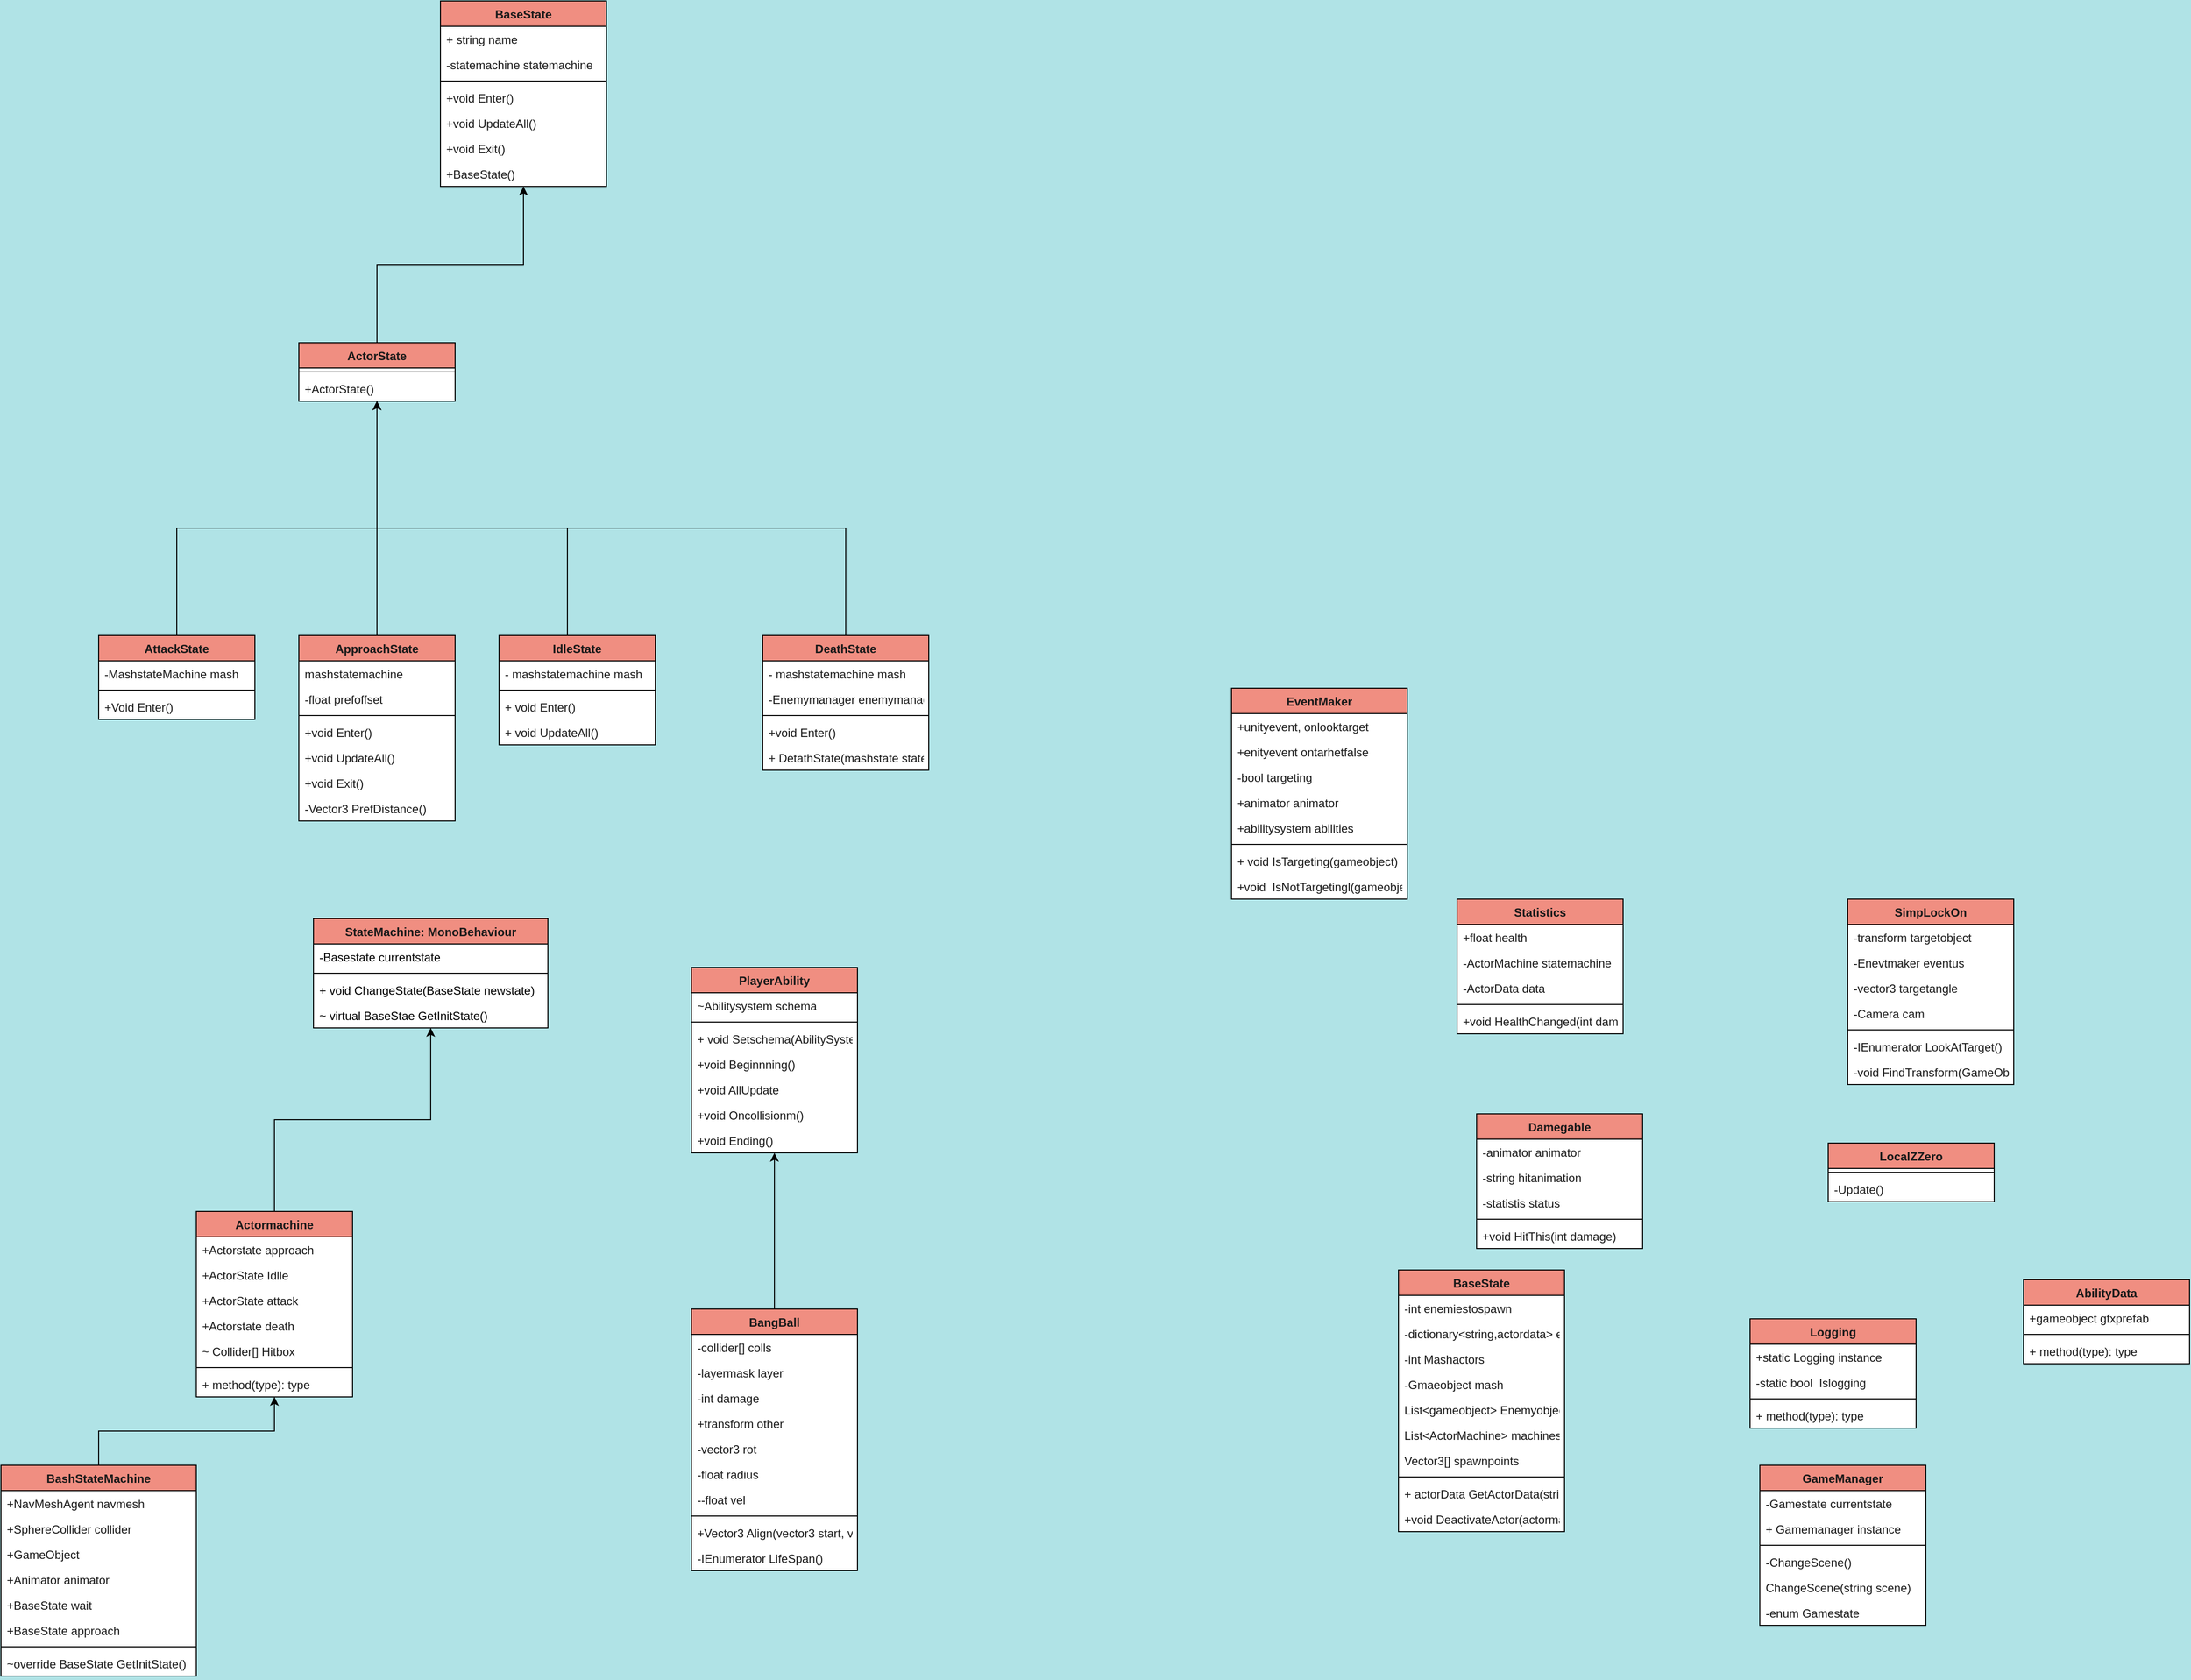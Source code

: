 <mxfile version="20.8.10" type="device" pages="4"><diagram id="C5RBs43oDa-KdzZeNtuy" name="Enemy stuff"><mxGraphModel dx="2515" dy="1398" grid="1" gridSize="10" guides="1" tooltips="1" connect="1" arrows="1" fold="1" page="1" pageScale="1" pageWidth="827" pageHeight="1169" background="#B0E3E6" math="0" shadow="0"><root><mxCell id="WIyWlLk6GJQsqaUBKTNV-0"/><mxCell id="WIyWlLk6GJQsqaUBKTNV-1" parent="WIyWlLk6GJQsqaUBKTNV-0"/><mxCell id="czGS0KGNJ_FwHJFa5v0E-0" value="BaseState" style="swimlane;fontStyle=1;align=center;verticalAlign=top;childLayout=stackLayout;horizontal=1;startSize=26;horizontalStack=0;resizeParent=1;resizeParentMax=0;resizeLast=0;collapsible=1;marginBottom=0;rounded=0;strokeColor=default;fontFamily=Helvetica;fontSize=12;fontColor=#1A1A1A;fillColor=#F08E81;swimlaneFillColor=default;" parent="WIyWlLk6GJQsqaUBKTNV-1" vertex="1"><mxGeometry x="570" y="160" width="170" height="190" as="geometry"/></mxCell><mxCell id="czGS0KGNJ_FwHJFa5v0E-1" value="+ string name" style="text;strokeColor=none;fillColor=none;align=left;verticalAlign=top;spacingLeft=4;spacingRight=4;overflow=hidden;rotatable=0;points=[[0,0.5],[1,0.5]];portConstraint=eastwest;fontSize=12;fontFamily=Helvetica;fontColor=#1A1A1A;" parent="czGS0KGNJ_FwHJFa5v0E-0" vertex="1"><mxGeometry y="26" width="170" height="26" as="geometry"/></mxCell><mxCell id="8I3PvN7F1RxQDvXMlY0_-0" value="-statemachine statemachine" style="text;strokeColor=none;fillColor=none;align=left;verticalAlign=top;spacingLeft=4;spacingRight=4;overflow=hidden;rotatable=0;points=[[0,0.5],[1,0.5]];portConstraint=eastwest;fontSize=12;fontFamily=Helvetica;fontColor=#1A1A1A;" vertex="1" parent="czGS0KGNJ_FwHJFa5v0E-0"><mxGeometry y="52" width="170" height="26" as="geometry"/></mxCell><mxCell id="czGS0KGNJ_FwHJFa5v0E-2" value="" style="line;strokeWidth=1;fillColor=none;align=left;verticalAlign=middle;spacingTop=-1;spacingLeft=3;spacingRight=3;rotatable=0;labelPosition=right;points=[];portConstraint=eastwest;strokeColor=inherit;rounded=0;fontFamily=Helvetica;fontSize=12;fontColor=#1A1A1A;startSize=26;" parent="czGS0KGNJ_FwHJFa5v0E-0" vertex="1"><mxGeometry y="78" width="170" height="8" as="geometry"/></mxCell><mxCell id="czGS0KGNJ_FwHJFa5v0E-3" value="+void Enter()" style="text;strokeColor=none;fillColor=none;align=left;verticalAlign=top;spacingLeft=4;spacingRight=4;overflow=hidden;rotatable=0;points=[[0,0.5],[1,0.5]];portConstraint=eastwest;fontSize=12;fontFamily=Helvetica;fontColor=#1A1A1A;" parent="czGS0KGNJ_FwHJFa5v0E-0" vertex="1"><mxGeometry y="86" width="170" height="26" as="geometry"/></mxCell><mxCell id="8I3PvN7F1RxQDvXMlY0_-3" value="+void UpdateAll()" style="text;strokeColor=none;fillColor=none;align=left;verticalAlign=top;spacingLeft=4;spacingRight=4;overflow=hidden;rotatable=0;points=[[0,0.5],[1,0.5]];portConstraint=eastwest;fontSize=12;fontFamily=Helvetica;fontColor=#1A1A1A;" vertex="1" parent="czGS0KGNJ_FwHJFa5v0E-0"><mxGeometry y="112" width="170" height="26" as="geometry"/></mxCell><mxCell id="8I3PvN7F1RxQDvXMlY0_-2" value="+void Exit()" style="text;strokeColor=none;fillColor=none;align=left;verticalAlign=top;spacingLeft=4;spacingRight=4;overflow=hidden;rotatable=0;points=[[0,0.5],[1,0.5]];portConstraint=eastwest;fontSize=12;fontFamily=Helvetica;fontColor=#1A1A1A;" vertex="1" parent="czGS0KGNJ_FwHJFa5v0E-0"><mxGeometry y="138" width="170" height="26" as="geometry"/></mxCell><mxCell id="8I3PvN7F1RxQDvXMlY0_-1" value="+BaseState()" style="text;strokeColor=none;fillColor=none;align=left;verticalAlign=top;spacingLeft=4;spacingRight=4;overflow=hidden;rotatable=0;points=[[0,0.5],[1,0.5]];portConstraint=eastwest;fontSize=12;fontFamily=Helvetica;fontColor=#1A1A1A;" vertex="1" parent="czGS0KGNJ_FwHJFa5v0E-0"><mxGeometry y="164" width="170" height="26" as="geometry"/></mxCell><mxCell id="aazjRr3oa3DpusFwgnPW-5" style="edgeStyle=orthogonalEdgeStyle;rounded=0;orthogonalLoop=1;jettySize=auto;html=1;fontFamily=Helvetica;fontSize=12;fontColor=#1A1A1A;startSize=26;" parent="WIyWlLk6GJQsqaUBKTNV-1" source="_FQTsye7A-l30sXBIkiy-0" target="aazjRr3oa3DpusFwgnPW-0" edge="1"><mxGeometry relative="1" as="geometry"><Array as="points"><mxPoint x="300" y="700"/><mxPoint x="505" y="700"/></Array></mxGeometry></mxCell><mxCell id="_FQTsye7A-l30sXBIkiy-0" value="AttackState" style="swimlane;fontStyle=1;align=center;verticalAlign=top;childLayout=stackLayout;horizontal=1;startSize=26;horizontalStack=0;resizeParent=1;resizeParentMax=0;resizeLast=0;collapsible=1;marginBottom=0;rounded=0;strokeColor=default;fontFamily=Helvetica;fontSize=12;fontColor=#1A1A1A;fillColor=#F08E81;swimlaneFillColor=default;" parent="WIyWlLk6GJQsqaUBKTNV-1" vertex="1"><mxGeometry x="220" y="810" width="160" height="86" as="geometry"/></mxCell><mxCell id="_FQTsye7A-l30sXBIkiy-1" value="-MashstateMachine mash" style="text;strokeColor=none;fillColor=none;align=left;verticalAlign=top;spacingLeft=4;spacingRight=4;overflow=hidden;rotatable=0;points=[[0,0.5],[1,0.5]];portConstraint=eastwest;fontSize=12;fontFamily=Helvetica;fontColor=#1A1A1A;" parent="_FQTsye7A-l30sXBIkiy-0" vertex="1"><mxGeometry y="26" width="160" height="26" as="geometry"/></mxCell><mxCell id="_FQTsye7A-l30sXBIkiy-2" value="" style="line;strokeWidth=1;fillColor=none;align=left;verticalAlign=middle;spacingTop=-1;spacingLeft=3;spacingRight=3;rotatable=0;labelPosition=right;points=[];portConstraint=eastwest;strokeColor=inherit;rounded=0;fontFamily=Helvetica;fontSize=12;fontColor=#1A1A1A;startSize=26;" parent="_FQTsye7A-l30sXBIkiy-0" vertex="1"><mxGeometry y="52" width="160" height="8" as="geometry"/></mxCell><mxCell id="_FQTsye7A-l30sXBIkiy-3" value="+Void Enter()" style="text;strokeColor=none;fillColor=none;align=left;verticalAlign=top;spacingLeft=4;spacingRight=4;overflow=hidden;rotatable=0;points=[[0,0.5],[1,0.5]];portConstraint=eastwest;fontSize=12;fontFamily=Helvetica;fontColor=#1A1A1A;" parent="_FQTsye7A-l30sXBIkiy-0" vertex="1"><mxGeometry y="60" width="160" height="26" as="geometry"/></mxCell><mxCell id="aazjRr3oa3DpusFwgnPW-6" style="edgeStyle=orthogonalEdgeStyle;rounded=0;orthogonalLoop=1;jettySize=auto;html=1;fontFamily=Helvetica;fontSize=12;fontColor=#1A1A1A;startSize=26;" parent="WIyWlLk6GJQsqaUBKTNV-1" source="_FQTsye7A-l30sXBIkiy-4" target="aazjRr3oa3DpusFwgnPW-0" edge="1"><mxGeometry relative="1" as="geometry"/></mxCell><mxCell id="_FQTsye7A-l30sXBIkiy-4" value="ApproachState" style="swimlane;fontStyle=1;align=center;verticalAlign=top;childLayout=stackLayout;horizontal=1;startSize=26;horizontalStack=0;resizeParent=1;resizeParentMax=0;resizeLast=0;collapsible=1;marginBottom=0;rounded=0;strokeColor=default;fontFamily=Helvetica;fontSize=12;fontColor=#1A1A1A;fillColor=#F08E81;swimlaneFillColor=default;" parent="WIyWlLk6GJQsqaUBKTNV-1" vertex="1"><mxGeometry x="425" y="810" width="160" height="190" as="geometry"/></mxCell><mxCell id="_FQTsye7A-l30sXBIkiy-5" value="mashstatemachine" style="text;strokeColor=none;fillColor=none;align=left;verticalAlign=top;spacingLeft=4;spacingRight=4;overflow=hidden;rotatable=0;points=[[0,0.5],[1,0.5]];portConstraint=eastwest;fontSize=12;fontFamily=Helvetica;fontColor=#1A1A1A;" parent="_FQTsye7A-l30sXBIkiy-4" vertex="1"><mxGeometry y="26" width="160" height="26" as="geometry"/></mxCell><mxCell id="8I3PvN7F1RxQDvXMlY0_-12" value="-float prefoffset" style="text;strokeColor=none;fillColor=none;align=left;verticalAlign=top;spacingLeft=4;spacingRight=4;overflow=hidden;rotatable=0;points=[[0,0.5],[1,0.5]];portConstraint=eastwest;fontSize=12;fontFamily=Helvetica;fontColor=#1A1A1A;" vertex="1" parent="_FQTsye7A-l30sXBIkiy-4"><mxGeometry y="52" width="160" height="26" as="geometry"/></mxCell><mxCell id="_FQTsye7A-l30sXBIkiy-6" value="" style="line;strokeWidth=1;fillColor=none;align=left;verticalAlign=middle;spacingTop=-1;spacingLeft=3;spacingRight=3;rotatable=0;labelPosition=right;points=[];portConstraint=eastwest;strokeColor=inherit;rounded=0;fontFamily=Helvetica;fontSize=12;fontColor=#1A1A1A;startSize=26;" parent="_FQTsye7A-l30sXBIkiy-4" vertex="1"><mxGeometry y="78" width="160" height="8" as="geometry"/></mxCell><mxCell id="_FQTsye7A-l30sXBIkiy-7" value="+void Enter()" style="text;strokeColor=none;fillColor=none;align=left;verticalAlign=top;spacingLeft=4;spacingRight=4;overflow=hidden;rotatable=0;points=[[0,0.5],[1,0.5]];portConstraint=eastwest;fontSize=12;fontFamily=Helvetica;fontColor=#1A1A1A;" parent="_FQTsye7A-l30sXBIkiy-4" vertex="1"><mxGeometry y="86" width="160" height="26" as="geometry"/></mxCell><mxCell id="8I3PvN7F1RxQDvXMlY0_-15" value="+void UpdateAll()" style="text;strokeColor=none;fillColor=none;align=left;verticalAlign=top;spacingLeft=4;spacingRight=4;overflow=hidden;rotatable=0;points=[[0,0.5],[1,0.5]];portConstraint=eastwest;fontSize=12;fontFamily=Helvetica;fontColor=#1A1A1A;" vertex="1" parent="_FQTsye7A-l30sXBIkiy-4"><mxGeometry y="112" width="160" height="26" as="geometry"/></mxCell><mxCell id="8I3PvN7F1RxQDvXMlY0_-14" value="+void Exit()" style="text;strokeColor=none;fillColor=none;align=left;verticalAlign=top;spacingLeft=4;spacingRight=4;overflow=hidden;rotatable=0;points=[[0,0.5],[1,0.5]];portConstraint=eastwest;fontSize=12;fontFamily=Helvetica;fontColor=#1A1A1A;" vertex="1" parent="_FQTsye7A-l30sXBIkiy-4"><mxGeometry y="138" width="160" height="26" as="geometry"/></mxCell><mxCell id="8I3PvN7F1RxQDvXMlY0_-13" value="-Vector3 PrefDistance()" style="text;strokeColor=none;fillColor=none;align=left;verticalAlign=top;spacingLeft=4;spacingRight=4;overflow=hidden;rotatable=0;points=[[0,0.5],[1,0.5]];portConstraint=eastwest;fontSize=12;fontFamily=Helvetica;fontColor=#1A1A1A;" vertex="1" parent="_FQTsye7A-l30sXBIkiy-4"><mxGeometry y="164" width="160" height="26" as="geometry"/></mxCell><mxCell id="aazjRr3oa3DpusFwgnPW-7" style="edgeStyle=orthogonalEdgeStyle;rounded=0;orthogonalLoop=1;jettySize=auto;html=1;fontFamily=Helvetica;fontSize=12;fontColor=#1A1A1A;startSize=26;" parent="WIyWlLk6GJQsqaUBKTNV-1" source="_FQTsye7A-l30sXBIkiy-8" target="aazjRr3oa3DpusFwgnPW-0" edge="1"><mxGeometry relative="1" as="geometry"><mxPoint x="750" y="553" as="targetPoint"/><Array as="points"><mxPoint x="700" y="700"/><mxPoint x="505" y="700"/></Array></mxGeometry></mxCell><mxCell id="_FQTsye7A-l30sXBIkiy-8" value="IdleState" style="swimlane;fontStyle=1;align=center;verticalAlign=top;childLayout=stackLayout;horizontal=1;startSize=26;horizontalStack=0;resizeParent=1;resizeParentMax=0;resizeLast=0;collapsible=1;marginBottom=0;rounded=0;strokeColor=default;fontFamily=Helvetica;fontSize=12;fontColor=#1A1A1A;fillColor=#F08E81;swimlaneFillColor=default;" parent="WIyWlLk6GJQsqaUBKTNV-1" vertex="1"><mxGeometry x="630" y="810" width="160" height="112" as="geometry"/></mxCell><mxCell id="_FQTsye7A-l30sXBIkiy-9" value="- mashstatemachine mash" style="text;strokeColor=none;fillColor=none;align=left;verticalAlign=top;spacingLeft=4;spacingRight=4;overflow=hidden;rotatable=0;points=[[0,0.5],[1,0.5]];portConstraint=eastwest;fontSize=12;fontFamily=Helvetica;fontColor=#1A1A1A;" parent="_FQTsye7A-l30sXBIkiy-8" vertex="1"><mxGeometry y="26" width="160" height="26" as="geometry"/></mxCell><mxCell id="_FQTsye7A-l30sXBIkiy-10" value="" style="line;strokeWidth=1;fillColor=none;align=left;verticalAlign=middle;spacingTop=-1;spacingLeft=3;spacingRight=3;rotatable=0;labelPosition=right;points=[];portConstraint=eastwest;strokeColor=inherit;rounded=0;fontFamily=Helvetica;fontSize=12;fontColor=#1A1A1A;startSize=26;" parent="_FQTsye7A-l30sXBIkiy-8" vertex="1"><mxGeometry y="52" width="160" height="8" as="geometry"/></mxCell><mxCell id="_FQTsye7A-l30sXBIkiy-11" value="+ void Enter()" style="text;strokeColor=none;fillColor=none;align=left;verticalAlign=top;spacingLeft=4;spacingRight=4;overflow=hidden;rotatable=0;points=[[0,0.5],[1,0.5]];portConstraint=eastwest;fontSize=12;fontFamily=Helvetica;fontColor=#1A1A1A;" parent="_FQTsye7A-l30sXBIkiy-8" vertex="1"><mxGeometry y="60" width="160" height="26" as="geometry"/></mxCell><mxCell id="8I3PvN7F1RxQDvXMlY0_-9" value="+ void UpdateAll()" style="text;strokeColor=none;fillColor=none;align=left;verticalAlign=top;spacingLeft=4;spacingRight=4;overflow=hidden;rotatable=0;points=[[0,0.5],[1,0.5]];portConstraint=eastwest;fontSize=12;fontFamily=Helvetica;fontColor=#1A1A1A;" vertex="1" parent="_FQTsye7A-l30sXBIkiy-8"><mxGeometry y="86" width="160" height="26" as="geometry"/></mxCell><mxCell id="aazjRr3oa3DpusFwgnPW-4" style="edgeStyle=orthogonalEdgeStyle;rounded=0;orthogonalLoop=1;jettySize=auto;html=1;fontFamily=Helvetica;fontSize=12;fontColor=#1A1A1A;startSize=26;" parent="WIyWlLk6GJQsqaUBKTNV-1" source="aazjRr3oa3DpusFwgnPW-0" target="czGS0KGNJ_FwHJFa5v0E-0" edge="1"><mxGeometry relative="1" as="geometry"/></mxCell><mxCell id="aazjRr3oa3DpusFwgnPW-0" value="ActorState" style="swimlane;fontStyle=1;align=center;verticalAlign=top;childLayout=stackLayout;horizontal=1;startSize=26;horizontalStack=0;resizeParent=1;resizeParentMax=0;resizeLast=0;collapsible=1;marginBottom=0;rounded=0;strokeColor=default;fontFamily=Helvetica;fontSize=12;fontColor=#1A1A1A;fillColor=#F08E81;swimlaneFillColor=default;" parent="WIyWlLk6GJQsqaUBKTNV-1" vertex="1"><mxGeometry x="425" y="510" width="160" height="60" as="geometry"/></mxCell><mxCell id="aazjRr3oa3DpusFwgnPW-2" value="" style="line;strokeWidth=1;fillColor=none;align=left;verticalAlign=middle;spacingTop=-1;spacingLeft=3;spacingRight=3;rotatable=0;labelPosition=right;points=[];portConstraint=eastwest;strokeColor=inherit;rounded=0;fontFamily=Helvetica;fontSize=12;fontColor=#1A1A1A;startSize=26;" parent="aazjRr3oa3DpusFwgnPW-0" vertex="1"><mxGeometry y="26" width="160" height="8" as="geometry"/></mxCell><mxCell id="aazjRr3oa3DpusFwgnPW-3" value="+ActorState()" style="text;strokeColor=none;fillColor=none;align=left;verticalAlign=top;spacingLeft=4;spacingRight=4;overflow=hidden;rotatable=0;points=[[0,0.5],[1,0.5]];portConstraint=eastwest;fontSize=12;fontFamily=Helvetica;fontColor=#1A1A1A;" parent="aazjRr3oa3DpusFwgnPW-0" vertex="1"><mxGeometry y="34" width="160" height="26" as="geometry"/></mxCell><mxCell id="8I3PvN7F1RxQDvXMlY0_-8" style="edgeStyle=orthogonalEdgeStyle;rounded=0;orthogonalLoop=1;jettySize=auto;html=1;" edge="1" parent="WIyWlLk6GJQsqaUBKTNV-1" source="8I3PvN7F1RxQDvXMlY0_-4" target="aazjRr3oa3DpusFwgnPW-0"><mxGeometry relative="1" as="geometry"><Array as="points"><mxPoint x="985" y="700"/><mxPoint x="505" y="700"/></Array></mxGeometry></mxCell><mxCell id="8I3PvN7F1RxQDvXMlY0_-4" value="DeathState" style="swimlane;fontStyle=1;align=center;verticalAlign=top;childLayout=stackLayout;horizontal=1;startSize=26;horizontalStack=0;resizeParent=1;resizeParentMax=0;resizeLast=0;collapsible=1;marginBottom=0;rounded=0;strokeColor=default;fontFamily=Helvetica;fontSize=12;fontColor=#1A1A1A;fillColor=#F08E81;swimlaneFillColor=default;" vertex="1" parent="WIyWlLk6GJQsqaUBKTNV-1"><mxGeometry x="900" y="810" width="170" height="138" as="geometry"/></mxCell><mxCell id="8I3PvN7F1RxQDvXMlY0_-5" value="- mashstatemachine mash" style="text;strokeColor=none;fillColor=none;align=left;verticalAlign=top;spacingLeft=4;spacingRight=4;overflow=hidden;rotatable=0;points=[[0,0.5],[1,0.5]];portConstraint=eastwest;fontSize=12;fontFamily=Helvetica;fontColor=#1A1A1A;" vertex="1" parent="8I3PvN7F1RxQDvXMlY0_-4"><mxGeometry y="26" width="170" height="26" as="geometry"/></mxCell><mxCell id="8I3PvN7F1RxQDvXMlY0_-10" value="-Enemymanager enemymanager" style="text;strokeColor=none;fillColor=none;align=left;verticalAlign=top;spacingLeft=4;spacingRight=4;overflow=hidden;rotatable=0;points=[[0,0.5],[1,0.5]];portConstraint=eastwest;fontSize=12;fontFamily=Helvetica;fontColor=#1A1A1A;" vertex="1" parent="8I3PvN7F1RxQDvXMlY0_-4"><mxGeometry y="52" width="170" height="26" as="geometry"/></mxCell><mxCell id="8I3PvN7F1RxQDvXMlY0_-6" value="" style="line;strokeWidth=1;fillColor=none;align=left;verticalAlign=middle;spacingTop=-1;spacingLeft=3;spacingRight=3;rotatable=0;labelPosition=right;points=[];portConstraint=eastwest;strokeColor=inherit;rounded=0;fontFamily=Helvetica;fontSize=12;fontColor=#1A1A1A;startSize=26;" vertex="1" parent="8I3PvN7F1RxQDvXMlY0_-4"><mxGeometry y="78" width="170" height="8" as="geometry"/></mxCell><mxCell id="8I3PvN7F1RxQDvXMlY0_-7" value="+void Enter()" style="text;strokeColor=none;fillColor=none;align=left;verticalAlign=top;spacingLeft=4;spacingRight=4;overflow=hidden;rotatable=0;points=[[0,0.5],[1,0.5]];portConstraint=eastwest;fontSize=12;fontFamily=Helvetica;fontColor=#1A1A1A;" vertex="1" parent="8I3PvN7F1RxQDvXMlY0_-4"><mxGeometry y="86" width="170" height="26" as="geometry"/></mxCell><mxCell id="8I3PvN7F1RxQDvXMlY0_-11" value="+ DetathState(mashstate statemachine)" style="text;strokeColor=none;fillColor=none;align=left;verticalAlign=top;spacingLeft=4;spacingRight=4;overflow=hidden;rotatable=0;points=[[0,0.5],[1,0.5]];portConstraint=eastwest;fontSize=12;fontFamily=Helvetica;fontColor=#1A1A1A;" vertex="1" parent="8I3PvN7F1RxQDvXMlY0_-4"><mxGeometry y="112" width="170" height="26" as="geometry"/></mxCell><mxCell id="2CrYnYPUqb4fi9BlVeZN-0" value="EventMaker" style="swimlane;fontStyle=1;align=center;verticalAlign=top;childLayout=stackLayout;horizontal=1;startSize=26;horizontalStack=0;resizeParent=1;resizeParentMax=0;resizeLast=0;collapsible=1;marginBottom=0;rounded=0;strokeColor=default;fontFamily=Helvetica;fontSize=12;fontColor=#1A1A1A;fillColor=#F08E81;swimlaneFillColor=default;" vertex="1" parent="WIyWlLk6GJQsqaUBKTNV-1"><mxGeometry x="1380" y="864" width="180" height="216" as="geometry"/></mxCell><mxCell id="2CrYnYPUqb4fi9BlVeZN-1" value="+unityevent, onlooktarget&#10;" style="text;strokeColor=none;fillColor=none;align=left;verticalAlign=top;spacingLeft=4;spacingRight=4;overflow=hidden;rotatable=0;points=[[0,0.5],[1,0.5]];portConstraint=eastwest;fontSize=12;fontFamily=Helvetica;fontColor=#1A1A1A;" vertex="1" parent="2CrYnYPUqb4fi9BlVeZN-0"><mxGeometry y="26" width="180" height="26" as="geometry"/></mxCell><mxCell id="2CrYnYPUqb4fi9BlVeZN-2" value="+enityevent ontarhetfalse" style="text;strokeColor=none;fillColor=none;align=left;verticalAlign=top;spacingLeft=4;spacingRight=4;overflow=hidden;rotatable=0;points=[[0,0.5],[1,0.5]];portConstraint=eastwest;fontSize=12;fontFamily=Helvetica;fontColor=#1A1A1A;" vertex="1" parent="2CrYnYPUqb4fi9BlVeZN-0"><mxGeometry y="52" width="180" height="26" as="geometry"/></mxCell><mxCell id="2CrYnYPUqb4fi9BlVeZN-3" value="-bool targeting" style="text;strokeColor=none;fillColor=none;align=left;verticalAlign=top;spacingLeft=4;spacingRight=4;overflow=hidden;rotatable=0;points=[[0,0.5],[1,0.5]];portConstraint=eastwest;fontSize=12;fontFamily=Helvetica;fontColor=#1A1A1A;" vertex="1" parent="2CrYnYPUqb4fi9BlVeZN-0"><mxGeometry y="78" width="180" height="26" as="geometry"/></mxCell><mxCell id="2CrYnYPUqb4fi9BlVeZN-4" value="+animator animator" style="text;strokeColor=none;fillColor=none;align=left;verticalAlign=top;spacingLeft=4;spacingRight=4;overflow=hidden;rotatable=0;points=[[0,0.5],[1,0.5]];portConstraint=eastwest;fontSize=12;fontFamily=Helvetica;fontColor=#1A1A1A;" vertex="1" parent="2CrYnYPUqb4fi9BlVeZN-0"><mxGeometry y="104" width="180" height="26" as="geometry"/></mxCell><mxCell id="2CrYnYPUqb4fi9BlVeZN-5" value="+abilitysystem abilities" style="text;strokeColor=none;fillColor=none;align=left;verticalAlign=top;spacingLeft=4;spacingRight=4;overflow=hidden;rotatable=0;points=[[0,0.5],[1,0.5]];portConstraint=eastwest;fontSize=12;fontFamily=Helvetica;fontColor=#1A1A1A;" vertex="1" parent="2CrYnYPUqb4fi9BlVeZN-0"><mxGeometry y="130" width="180" height="26" as="geometry"/></mxCell><mxCell id="2CrYnYPUqb4fi9BlVeZN-6" value="" style="line;strokeWidth=1;fillColor=none;align=left;verticalAlign=middle;spacingTop=-1;spacingLeft=3;spacingRight=3;rotatable=0;labelPosition=right;points=[];portConstraint=eastwest;strokeColor=inherit;rounded=0;fontFamily=Helvetica;fontSize=12;fontColor=#1A1A1A;startSize=26;" vertex="1" parent="2CrYnYPUqb4fi9BlVeZN-0"><mxGeometry y="156" width="180" height="8" as="geometry"/></mxCell><mxCell id="2CrYnYPUqb4fi9BlVeZN-7" value="+ void IsTargeting(gameobject)" style="text;strokeColor=none;fillColor=none;align=left;verticalAlign=top;spacingLeft=4;spacingRight=4;overflow=hidden;rotatable=0;points=[[0,0.5],[1,0.5]];portConstraint=eastwest;fontSize=12;fontFamily=Helvetica;fontColor=#1A1A1A;" vertex="1" parent="2CrYnYPUqb4fi9BlVeZN-0"><mxGeometry y="164" width="180" height="26" as="geometry"/></mxCell><mxCell id="2CrYnYPUqb4fi9BlVeZN-8" value="+void  IsNotTargetingl(gameobject)" style="text;strokeColor=none;fillColor=none;align=left;verticalAlign=top;spacingLeft=4;spacingRight=4;overflow=hidden;rotatable=0;points=[[0,0.5],[1,0.5]];portConstraint=eastwest;fontSize=12;fontFamily=Helvetica;fontColor=#1A1A1A;" vertex="1" parent="2CrYnYPUqb4fi9BlVeZN-0"><mxGeometry y="190" width="180" height="26" as="geometry"/></mxCell><mxCell id="sVLt9gFwbcfWbXyF_BNI-0" style="edgeStyle=orthogonalEdgeStyle;rounded=0;orthogonalLoop=1;jettySize=auto;html=1;fontFamily=Helvetica;fontSize=12;fontColor=#1A1A1A;startSize=26;" edge="1" parent="WIyWlLk6GJQsqaUBKTNV-1" source="sVLt9gFwbcfWbXyF_BNI-1" target="sVLt9gFwbcfWbXyF_BNI-16"><mxGeometry relative="1" as="geometry"/></mxCell><mxCell id="sVLt9gFwbcfWbXyF_BNI-1" value="BashStateMachine" style="swimlane;fontStyle=1;align=center;verticalAlign=top;childLayout=stackLayout;horizontal=1;startSize=26;horizontalStack=0;resizeParent=1;resizeParentMax=0;resizeLast=0;collapsible=1;marginBottom=0;rounded=0;strokeColor=default;fontFamily=Helvetica;fontSize=12;fontColor=#1A1A1A;fillColor=#F08E81;swimlaneFillColor=default;" vertex="1" parent="WIyWlLk6GJQsqaUBKTNV-1"><mxGeometry x="120" y="1660" width="200" height="216" as="geometry"/></mxCell><mxCell id="sVLt9gFwbcfWbXyF_BNI-2" value="+NavMeshAgent navmesh" style="text;strokeColor=none;fillColor=none;align=left;verticalAlign=top;spacingLeft=4;spacingRight=4;overflow=hidden;rotatable=0;points=[[0,0.5],[1,0.5]];portConstraint=eastwest;fontSize=12;fontFamily=Helvetica;fontColor=#1A1A1A;" vertex="1" parent="sVLt9gFwbcfWbXyF_BNI-1"><mxGeometry y="26" width="200" height="26" as="geometry"/></mxCell><mxCell id="sVLt9gFwbcfWbXyF_BNI-3" value="+SphereCollider collider" style="text;strokeColor=none;fillColor=none;align=left;verticalAlign=top;spacingLeft=4;spacingRight=4;overflow=hidden;rotatable=0;points=[[0,0.5],[1,0.5]];portConstraint=eastwest;fontSize=12;fontFamily=Helvetica;fontColor=#1A1A1A;" vertex="1" parent="sVLt9gFwbcfWbXyF_BNI-1"><mxGeometry y="52" width="200" height="26" as="geometry"/></mxCell><mxCell id="sVLt9gFwbcfWbXyF_BNI-4" value="+GameObject" style="text;strokeColor=none;fillColor=none;align=left;verticalAlign=top;spacingLeft=4;spacingRight=4;overflow=hidden;rotatable=0;points=[[0,0.5],[1,0.5]];portConstraint=eastwest;fontSize=12;fontFamily=Helvetica;fontColor=#1A1A1A;" vertex="1" parent="sVLt9gFwbcfWbXyF_BNI-1"><mxGeometry y="78" width="200" height="26" as="geometry"/></mxCell><mxCell id="sVLt9gFwbcfWbXyF_BNI-5" value="+Animator animator" style="text;strokeColor=none;fillColor=none;align=left;verticalAlign=top;spacingLeft=4;spacingRight=4;overflow=hidden;rotatable=0;points=[[0,0.5],[1,0.5]];portConstraint=eastwest;fontSize=12;fontFamily=Helvetica;fontColor=#1A1A1A;" vertex="1" parent="sVLt9gFwbcfWbXyF_BNI-1"><mxGeometry y="104" width="200" height="26" as="geometry"/></mxCell><mxCell id="sVLt9gFwbcfWbXyF_BNI-6" value="+BaseState wait" style="text;strokeColor=none;fillColor=none;align=left;verticalAlign=top;spacingLeft=4;spacingRight=4;overflow=hidden;rotatable=0;points=[[0,0.5],[1,0.5]];portConstraint=eastwest;fontSize=12;fontFamily=Helvetica;fontColor=#1A1A1A;" vertex="1" parent="sVLt9gFwbcfWbXyF_BNI-1"><mxGeometry y="130" width="200" height="26" as="geometry"/></mxCell><mxCell id="sVLt9gFwbcfWbXyF_BNI-7" value="+BaseState approach" style="text;strokeColor=none;fillColor=none;align=left;verticalAlign=top;spacingLeft=4;spacingRight=4;overflow=hidden;rotatable=0;points=[[0,0.5],[1,0.5]];portConstraint=eastwest;fontSize=12;fontFamily=Helvetica;fontColor=#1A1A1A;" vertex="1" parent="sVLt9gFwbcfWbXyF_BNI-1"><mxGeometry y="156" width="200" height="26" as="geometry"/></mxCell><mxCell id="sVLt9gFwbcfWbXyF_BNI-8" value="" style="line;strokeWidth=1;fillColor=none;align=left;verticalAlign=middle;spacingTop=-1;spacingLeft=3;spacingRight=3;rotatable=0;labelPosition=right;points=[];portConstraint=eastwest;strokeColor=inherit;rounded=0;fontFamily=Helvetica;fontSize=12;fontColor=#1A1A1A;startSize=26;" vertex="1" parent="sVLt9gFwbcfWbXyF_BNI-1"><mxGeometry y="182" width="200" height="8" as="geometry"/></mxCell><mxCell id="sVLt9gFwbcfWbXyF_BNI-9" value="~override BaseState GetInitState()" style="text;strokeColor=none;fillColor=none;align=left;verticalAlign=top;spacingLeft=4;spacingRight=4;overflow=hidden;rotatable=0;points=[[0,0.5],[1,0.5]];portConstraint=eastwest;fontSize=12;fontFamily=Helvetica;fontColor=#1A1A1A;" vertex="1" parent="sVLt9gFwbcfWbXyF_BNI-1"><mxGeometry y="190" width="200" height="26" as="geometry"/></mxCell><mxCell id="sVLt9gFwbcfWbXyF_BNI-10" value="StateMachine: MonoBehaviour" style="swimlane;fontStyle=1;align=center;verticalAlign=top;childLayout=stackLayout;horizontal=1;startSize=26;horizontalStack=0;resizeParent=1;resizeParentMax=0;resizeLast=0;collapsible=1;marginBottom=0;fillColor=#F08E81;fontColor=#1A1A1A;rounded=0;swimlaneFillColor=default;" vertex="1" parent="WIyWlLk6GJQsqaUBKTNV-1"><mxGeometry x="440" y="1100" width="240" height="112" as="geometry"/></mxCell><mxCell id="sVLt9gFwbcfWbXyF_BNI-11" value="-Basestate currentstate" style="text;strokeColor=none;fillColor=none;align=left;verticalAlign=top;spacingLeft=4;spacingRight=4;overflow=hidden;rotatable=0;points=[[0,0.5],[1,0.5]];portConstraint=eastwest;" vertex="1" parent="sVLt9gFwbcfWbXyF_BNI-10"><mxGeometry y="26" width="240" height="26" as="geometry"/></mxCell><mxCell id="sVLt9gFwbcfWbXyF_BNI-12" value="" style="line;strokeWidth=1;fillColor=none;align=left;verticalAlign=middle;spacingTop=-1;spacingLeft=3;spacingRight=3;rotatable=0;labelPosition=right;points=[];portConstraint=eastwest;strokeColor=inherit;" vertex="1" parent="sVLt9gFwbcfWbXyF_BNI-10"><mxGeometry y="52" width="240" height="8" as="geometry"/></mxCell><mxCell id="sVLt9gFwbcfWbXyF_BNI-13" value="+ void ChangeState(BaseState newstate)" style="text;strokeColor=none;fillColor=none;align=left;verticalAlign=top;spacingLeft=4;spacingRight=4;overflow=hidden;rotatable=0;points=[[0,0.5],[1,0.5]];portConstraint=eastwest;" vertex="1" parent="sVLt9gFwbcfWbXyF_BNI-10"><mxGeometry y="60" width="240" height="26" as="geometry"/></mxCell><mxCell id="sVLt9gFwbcfWbXyF_BNI-14" value="~ virtual BaseStae GetInitState()" style="text;strokeColor=none;fillColor=none;align=left;verticalAlign=top;spacingLeft=4;spacingRight=4;overflow=hidden;rotatable=0;points=[[0,0.5],[1,0.5]];portConstraint=eastwest;" vertex="1" parent="sVLt9gFwbcfWbXyF_BNI-10"><mxGeometry y="86" width="240" height="26" as="geometry"/></mxCell><mxCell id="sVLt9gFwbcfWbXyF_BNI-15" style="edgeStyle=orthogonalEdgeStyle;rounded=0;orthogonalLoop=1;jettySize=auto;html=1;fontFamily=Helvetica;fontSize=12;fontColor=#1A1A1A;startSize=26;" edge="1" parent="WIyWlLk6GJQsqaUBKTNV-1" source="sVLt9gFwbcfWbXyF_BNI-16" target="sVLt9gFwbcfWbXyF_BNI-10"><mxGeometry relative="1" as="geometry"/></mxCell><mxCell id="sVLt9gFwbcfWbXyF_BNI-16" value="Actormachine" style="swimlane;fontStyle=1;align=center;verticalAlign=top;childLayout=stackLayout;horizontal=1;startSize=26;horizontalStack=0;resizeParent=1;resizeParentMax=0;resizeLast=0;collapsible=1;marginBottom=0;rounded=0;strokeColor=default;fontFamily=Helvetica;fontSize=12;fontColor=#1A1A1A;fillColor=#F08E81;swimlaneFillColor=default;" vertex="1" parent="WIyWlLk6GJQsqaUBKTNV-1"><mxGeometry x="320" y="1400" width="160" height="190" as="geometry"/></mxCell><mxCell id="sVLt9gFwbcfWbXyF_BNI-17" value="+Actorstate approach" style="text;strokeColor=none;fillColor=none;align=left;verticalAlign=top;spacingLeft=4;spacingRight=4;overflow=hidden;rotatable=0;points=[[0,0.5],[1,0.5]];portConstraint=eastwest;fontSize=12;fontFamily=Helvetica;fontColor=#1A1A1A;" vertex="1" parent="sVLt9gFwbcfWbXyF_BNI-16"><mxGeometry y="26" width="160" height="26" as="geometry"/></mxCell><mxCell id="sVLt9gFwbcfWbXyF_BNI-18" value="+ActorState Idlle" style="text;strokeColor=none;fillColor=none;align=left;verticalAlign=top;spacingLeft=4;spacingRight=4;overflow=hidden;rotatable=0;points=[[0,0.5],[1,0.5]];portConstraint=eastwest;fontSize=12;fontFamily=Helvetica;fontColor=#1A1A1A;" vertex="1" parent="sVLt9gFwbcfWbXyF_BNI-16"><mxGeometry y="52" width="160" height="26" as="geometry"/></mxCell><mxCell id="sVLt9gFwbcfWbXyF_BNI-19" value="+ActorState attack" style="text;strokeColor=none;fillColor=none;align=left;verticalAlign=top;spacingLeft=4;spacingRight=4;overflow=hidden;rotatable=0;points=[[0,0.5],[1,0.5]];portConstraint=eastwest;fontSize=12;fontFamily=Helvetica;fontColor=#1A1A1A;" vertex="1" parent="sVLt9gFwbcfWbXyF_BNI-16"><mxGeometry y="78" width="160" height="26" as="geometry"/></mxCell><mxCell id="sVLt9gFwbcfWbXyF_BNI-20" value="+Actorstate death" style="text;strokeColor=none;fillColor=none;align=left;verticalAlign=top;spacingLeft=4;spacingRight=4;overflow=hidden;rotatable=0;points=[[0,0.5],[1,0.5]];portConstraint=eastwest;fontSize=12;fontFamily=Helvetica;fontColor=#1A1A1A;" vertex="1" parent="sVLt9gFwbcfWbXyF_BNI-16"><mxGeometry y="104" width="160" height="26" as="geometry"/></mxCell><mxCell id="sVLt9gFwbcfWbXyF_BNI-21" value="~ Collider[] Hitbox" style="text;strokeColor=none;fillColor=none;align=left;verticalAlign=top;spacingLeft=4;spacingRight=4;overflow=hidden;rotatable=0;points=[[0,0.5],[1,0.5]];portConstraint=eastwest;fontSize=12;fontFamily=Helvetica;fontColor=#1A1A1A;" vertex="1" parent="sVLt9gFwbcfWbXyF_BNI-16"><mxGeometry y="130" width="160" height="26" as="geometry"/></mxCell><mxCell id="sVLt9gFwbcfWbXyF_BNI-22" value="" style="line;strokeWidth=1;fillColor=none;align=left;verticalAlign=middle;spacingTop=-1;spacingLeft=3;spacingRight=3;rotatable=0;labelPosition=right;points=[];portConstraint=eastwest;strokeColor=inherit;rounded=0;fontFamily=Helvetica;fontSize=12;fontColor=#1A1A1A;startSize=26;" vertex="1" parent="sVLt9gFwbcfWbXyF_BNI-16"><mxGeometry y="156" width="160" height="8" as="geometry"/></mxCell><mxCell id="sVLt9gFwbcfWbXyF_BNI-23" value="+ method(type): type" style="text;strokeColor=none;fillColor=none;align=left;verticalAlign=top;spacingLeft=4;spacingRight=4;overflow=hidden;rotatable=0;points=[[0,0.5],[1,0.5]];portConstraint=eastwest;fontSize=12;fontFamily=Helvetica;fontColor=#1A1A1A;" vertex="1" parent="sVLt9gFwbcfWbXyF_BNI-16"><mxGeometry y="164" width="160" height="26" as="geometry"/></mxCell><mxCell id="GwPGUT-YnM2or3y9rvSI-70" value="PlayerAbility" style="swimlane;fontStyle=1;align=center;verticalAlign=top;childLayout=stackLayout;horizontal=1;startSize=26;horizontalStack=0;resizeParent=1;resizeParentMax=0;resizeLast=0;collapsible=1;marginBottom=0;rounded=0;strokeColor=default;fontFamily=Helvetica;fontSize=12;fontColor=#1A1A1A;fillColor=#F08E81;swimlaneFillColor=default;" vertex="1" parent="WIyWlLk6GJQsqaUBKTNV-1"><mxGeometry x="827" y="1150" width="170" height="190" as="geometry"/></mxCell><mxCell id="GwPGUT-YnM2or3y9rvSI-71" value="~Abilitysystem schema" style="text;strokeColor=none;fillColor=none;align=left;verticalAlign=top;spacingLeft=4;spacingRight=4;overflow=hidden;rotatable=0;points=[[0,0.5],[1,0.5]];portConstraint=eastwest;fontSize=12;fontFamily=Helvetica;fontColor=#1A1A1A;" vertex="1" parent="GwPGUT-YnM2or3y9rvSI-70"><mxGeometry y="26" width="170" height="26" as="geometry"/></mxCell><mxCell id="GwPGUT-YnM2or3y9rvSI-72" value="" style="line;strokeWidth=1;fillColor=none;align=left;verticalAlign=middle;spacingTop=-1;spacingLeft=3;spacingRight=3;rotatable=0;labelPosition=right;points=[];portConstraint=eastwest;strokeColor=inherit;rounded=0;fontFamily=Helvetica;fontSize=12;fontColor=#1A1A1A;startSize=26;" vertex="1" parent="GwPGUT-YnM2or3y9rvSI-70"><mxGeometry y="52" width="170" height="8" as="geometry"/></mxCell><mxCell id="GwPGUT-YnM2or3y9rvSI-73" value="+ void Setschema(AbilitySystem schema" style="text;strokeColor=none;fillColor=none;align=left;verticalAlign=top;spacingLeft=4;spacingRight=4;overflow=hidden;rotatable=0;points=[[0,0.5],[1,0.5]];portConstraint=eastwest;fontSize=12;fontFamily=Helvetica;fontColor=#1A1A1A;" vertex="1" parent="GwPGUT-YnM2or3y9rvSI-70"><mxGeometry y="60" width="170" height="26" as="geometry"/></mxCell><mxCell id="GwPGUT-YnM2or3y9rvSI-74" value="+void Beginnning()" style="text;strokeColor=none;fillColor=none;align=left;verticalAlign=top;spacingLeft=4;spacingRight=4;overflow=hidden;rotatable=0;points=[[0,0.5],[1,0.5]];portConstraint=eastwest;fontSize=12;fontFamily=Helvetica;fontColor=#1A1A1A;" vertex="1" parent="GwPGUT-YnM2or3y9rvSI-70"><mxGeometry y="86" width="170" height="26" as="geometry"/></mxCell><mxCell id="GwPGUT-YnM2or3y9rvSI-75" value="+void AllUpdate" style="text;strokeColor=none;fillColor=none;align=left;verticalAlign=top;spacingLeft=4;spacingRight=4;overflow=hidden;rotatable=0;points=[[0,0.5],[1,0.5]];portConstraint=eastwest;fontSize=12;fontFamily=Helvetica;fontColor=#1A1A1A;" vertex="1" parent="GwPGUT-YnM2or3y9rvSI-70"><mxGeometry y="112" width="170" height="26" as="geometry"/></mxCell><mxCell id="GwPGUT-YnM2or3y9rvSI-76" value="+void Oncollisionm()" style="text;strokeColor=none;fillColor=none;align=left;verticalAlign=top;spacingLeft=4;spacingRight=4;overflow=hidden;rotatable=0;points=[[0,0.5],[1,0.5]];portConstraint=eastwest;fontSize=12;fontFamily=Helvetica;fontColor=#1A1A1A;" vertex="1" parent="GwPGUT-YnM2or3y9rvSI-70"><mxGeometry y="138" width="170" height="26" as="geometry"/></mxCell><mxCell id="GwPGUT-YnM2or3y9rvSI-77" value="+void Ending()" style="text;strokeColor=none;fillColor=none;align=left;verticalAlign=top;spacingLeft=4;spacingRight=4;overflow=hidden;rotatable=0;points=[[0,0.5],[1,0.5]];portConstraint=eastwest;fontSize=12;fontFamily=Helvetica;fontColor=#1A1A1A;" vertex="1" parent="GwPGUT-YnM2or3y9rvSI-70"><mxGeometry y="164" width="170" height="26" as="geometry"/></mxCell><mxCell id="GwPGUT-YnM2or3y9rvSI-78" style="edgeStyle=orthogonalEdgeStyle;rounded=0;orthogonalLoop=1;jettySize=auto;html=1;" edge="1" parent="WIyWlLk6GJQsqaUBKTNV-1" source="GwPGUT-YnM2or3y9rvSI-79" target="GwPGUT-YnM2or3y9rvSI-70"><mxGeometry relative="1" as="geometry"/></mxCell><mxCell id="GwPGUT-YnM2or3y9rvSI-79" value="BangBall" style="swimlane;fontStyle=1;align=center;verticalAlign=top;childLayout=stackLayout;horizontal=1;startSize=26;horizontalStack=0;resizeParent=1;resizeParentMax=0;resizeLast=0;collapsible=1;marginBottom=0;rounded=0;strokeColor=default;fontFamily=Helvetica;fontSize=12;fontColor=#1A1A1A;fillColor=#F08E81;swimlaneFillColor=default;" vertex="1" parent="WIyWlLk6GJQsqaUBKTNV-1"><mxGeometry x="827" y="1500" width="170" height="268" as="geometry"/></mxCell><mxCell id="GwPGUT-YnM2or3y9rvSI-80" value="-collider[] colls" style="text;strokeColor=none;fillColor=none;align=left;verticalAlign=top;spacingLeft=4;spacingRight=4;overflow=hidden;rotatable=0;points=[[0,0.5],[1,0.5]];portConstraint=eastwest;fontSize=12;fontFamily=Helvetica;fontColor=#1A1A1A;" vertex="1" parent="GwPGUT-YnM2or3y9rvSI-79"><mxGeometry y="26" width="170" height="26" as="geometry"/></mxCell><mxCell id="GwPGUT-YnM2or3y9rvSI-81" value="-layermask layer" style="text;strokeColor=none;fillColor=none;align=left;verticalAlign=top;spacingLeft=4;spacingRight=4;overflow=hidden;rotatable=0;points=[[0,0.5],[1,0.5]];portConstraint=eastwest;fontSize=12;fontFamily=Helvetica;fontColor=#1A1A1A;" vertex="1" parent="GwPGUT-YnM2or3y9rvSI-79"><mxGeometry y="52" width="170" height="26" as="geometry"/></mxCell><mxCell id="GwPGUT-YnM2or3y9rvSI-82" value="-int damage" style="text;strokeColor=none;fillColor=none;align=left;verticalAlign=top;spacingLeft=4;spacingRight=4;overflow=hidden;rotatable=0;points=[[0,0.5],[1,0.5]];portConstraint=eastwest;fontSize=12;fontFamily=Helvetica;fontColor=#1A1A1A;" vertex="1" parent="GwPGUT-YnM2or3y9rvSI-79"><mxGeometry y="78" width="170" height="26" as="geometry"/></mxCell><mxCell id="GwPGUT-YnM2or3y9rvSI-83" value="+transform other" style="text;strokeColor=none;fillColor=none;align=left;verticalAlign=top;spacingLeft=4;spacingRight=4;overflow=hidden;rotatable=0;points=[[0,0.5],[1,0.5]];portConstraint=eastwest;fontSize=12;fontFamily=Helvetica;fontColor=#1A1A1A;" vertex="1" parent="GwPGUT-YnM2or3y9rvSI-79"><mxGeometry y="104" width="170" height="26" as="geometry"/></mxCell><mxCell id="GwPGUT-YnM2or3y9rvSI-84" value="-vector3 rot" style="text;strokeColor=none;fillColor=none;align=left;verticalAlign=top;spacingLeft=4;spacingRight=4;overflow=hidden;rotatable=0;points=[[0,0.5],[1,0.5]];portConstraint=eastwest;fontSize=12;fontFamily=Helvetica;fontColor=#1A1A1A;" vertex="1" parent="GwPGUT-YnM2or3y9rvSI-79"><mxGeometry y="130" width="170" height="26" as="geometry"/></mxCell><mxCell id="GwPGUT-YnM2or3y9rvSI-85" value="-float radius" style="text;strokeColor=none;fillColor=none;align=left;verticalAlign=top;spacingLeft=4;spacingRight=4;overflow=hidden;rotatable=0;points=[[0,0.5],[1,0.5]];portConstraint=eastwest;fontSize=12;fontFamily=Helvetica;fontColor=#1A1A1A;" vertex="1" parent="GwPGUT-YnM2or3y9rvSI-79"><mxGeometry y="156" width="170" height="26" as="geometry"/></mxCell><mxCell id="GwPGUT-YnM2or3y9rvSI-86" value="--float vel" style="text;strokeColor=none;fillColor=none;align=left;verticalAlign=top;spacingLeft=4;spacingRight=4;overflow=hidden;rotatable=0;points=[[0,0.5],[1,0.5]];portConstraint=eastwest;fontSize=12;fontFamily=Helvetica;fontColor=#1A1A1A;" vertex="1" parent="GwPGUT-YnM2or3y9rvSI-79"><mxGeometry y="182" width="170" height="26" as="geometry"/></mxCell><mxCell id="GwPGUT-YnM2or3y9rvSI-87" value="" style="line;strokeWidth=1;fillColor=none;align=left;verticalAlign=middle;spacingTop=-1;spacingLeft=3;spacingRight=3;rotatable=0;labelPosition=right;points=[];portConstraint=eastwest;strokeColor=inherit;rounded=0;fontFamily=Helvetica;fontSize=12;fontColor=#1A1A1A;startSize=26;" vertex="1" parent="GwPGUT-YnM2or3y9rvSI-79"><mxGeometry y="208" width="170" height="8" as="geometry"/></mxCell><mxCell id="GwPGUT-YnM2or3y9rvSI-88" value="+Vector3 Align(vector3 start, vector3 end)" style="text;strokeColor=none;fillColor=none;align=left;verticalAlign=top;spacingLeft=4;spacingRight=4;overflow=hidden;rotatable=0;points=[[0,0.5],[1,0.5]];portConstraint=eastwest;fontSize=12;fontFamily=Helvetica;fontColor=#1A1A1A;" vertex="1" parent="GwPGUT-YnM2or3y9rvSI-79"><mxGeometry y="216" width="170" height="26" as="geometry"/></mxCell><mxCell id="GwPGUT-YnM2or3y9rvSI-89" value="-IEnumerator LifeSpan()" style="text;strokeColor=none;fillColor=none;align=left;verticalAlign=top;spacingLeft=4;spacingRight=4;overflow=hidden;rotatable=0;points=[[0,0.5],[1,0.5]];portConstraint=eastwest;fontSize=12;fontFamily=Helvetica;fontColor=#1A1A1A;" vertex="1" parent="GwPGUT-YnM2or3y9rvSI-79"><mxGeometry y="242" width="170" height="26" as="geometry"/></mxCell><mxCell id="GwPGUT-YnM2or3y9rvSI-90" value="Statistics" style="swimlane;fontStyle=1;align=center;verticalAlign=top;childLayout=stackLayout;horizontal=1;startSize=26;horizontalStack=0;resizeParent=1;resizeParentMax=0;resizeLast=0;collapsible=1;marginBottom=0;rounded=0;strokeColor=default;fontFamily=Helvetica;fontSize=12;fontColor=#1A1A1A;fillColor=#F08E81;swimlaneFillColor=default;" vertex="1" parent="WIyWlLk6GJQsqaUBKTNV-1"><mxGeometry x="1611" y="1080" width="170" height="138" as="geometry"/></mxCell><mxCell id="GwPGUT-YnM2or3y9rvSI-91" value="+float health" style="text;strokeColor=none;fillColor=none;align=left;verticalAlign=top;spacingLeft=4;spacingRight=4;overflow=hidden;rotatable=0;points=[[0,0.5],[1,0.5]];portConstraint=eastwest;fontSize=12;fontFamily=Helvetica;fontColor=#1A1A1A;" vertex="1" parent="GwPGUT-YnM2or3y9rvSI-90"><mxGeometry y="26" width="170" height="26" as="geometry"/></mxCell><mxCell id="GwPGUT-YnM2or3y9rvSI-92" value="-ActorMachine statemachine" style="text;strokeColor=none;fillColor=none;align=left;verticalAlign=top;spacingLeft=4;spacingRight=4;overflow=hidden;rotatable=0;points=[[0,0.5],[1,0.5]];portConstraint=eastwest;fontSize=12;fontFamily=Helvetica;fontColor=#1A1A1A;" vertex="1" parent="GwPGUT-YnM2or3y9rvSI-90"><mxGeometry y="52" width="170" height="26" as="geometry"/></mxCell><mxCell id="GwPGUT-YnM2or3y9rvSI-93" value="-ActorData data" style="text;strokeColor=none;fillColor=none;align=left;verticalAlign=top;spacingLeft=4;spacingRight=4;overflow=hidden;rotatable=0;points=[[0,0.5],[1,0.5]];portConstraint=eastwest;fontSize=12;fontFamily=Helvetica;fontColor=#1A1A1A;" vertex="1" parent="GwPGUT-YnM2or3y9rvSI-90"><mxGeometry y="78" width="170" height="26" as="geometry"/></mxCell><mxCell id="GwPGUT-YnM2or3y9rvSI-94" value="" style="line;strokeWidth=1;fillColor=none;align=left;verticalAlign=middle;spacingTop=-1;spacingLeft=3;spacingRight=3;rotatable=0;labelPosition=right;points=[];portConstraint=eastwest;strokeColor=inherit;rounded=0;fontFamily=Helvetica;fontSize=12;fontColor=#1A1A1A;startSize=26;" vertex="1" parent="GwPGUT-YnM2or3y9rvSI-90"><mxGeometry y="104" width="170" height="8" as="geometry"/></mxCell><mxCell id="GwPGUT-YnM2or3y9rvSI-95" value="+void HealthChanged(int damage)" style="text;strokeColor=none;fillColor=none;align=left;verticalAlign=top;spacingLeft=4;spacingRight=4;overflow=hidden;rotatable=0;points=[[0,0.5],[1,0.5]];portConstraint=eastwest;fontSize=12;fontFamily=Helvetica;fontColor=#1A1A1A;" vertex="1" parent="GwPGUT-YnM2or3y9rvSI-90"><mxGeometry y="112" width="170" height="26" as="geometry"/></mxCell><mxCell id="GwPGUT-YnM2or3y9rvSI-96" value="Damegable" style="swimlane;fontStyle=1;align=center;verticalAlign=top;childLayout=stackLayout;horizontal=1;startSize=26;horizontalStack=0;resizeParent=1;resizeParentMax=0;resizeLast=0;collapsible=1;marginBottom=0;rounded=0;strokeColor=default;fontFamily=Helvetica;fontSize=12;fontColor=#1A1A1A;fillColor=#F08E81;swimlaneFillColor=default;" vertex="1" parent="WIyWlLk6GJQsqaUBKTNV-1"><mxGeometry x="1631" y="1300" width="170" height="138" as="geometry"/></mxCell><mxCell id="GwPGUT-YnM2or3y9rvSI-97" value="-animator animator" style="text;strokeColor=none;fillColor=none;align=left;verticalAlign=top;spacingLeft=4;spacingRight=4;overflow=hidden;rotatable=0;points=[[0,0.5],[1,0.5]];portConstraint=eastwest;fontSize=12;fontFamily=Helvetica;fontColor=#1A1A1A;" vertex="1" parent="GwPGUT-YnM2or3y9rvSI-96"><mxGeometry y="26" width="170" height="26" as="geometry"/></mxCell><mxCell id="GwPGUT-YnM2or3y9rvSI-98" value="-string hitanimation" style="text;strokeColor=none;fillColor=none;align=left;verticalAlign=top;spacingLeft=4;spacingRight=4;overflow=hidden;rotatable=0;points=[[0,0.5],[1,0.5]];portConstraint=eastwest;fontSize=12;fontFamily=Helvetica;fontColor=#1A1A1A;" vertex="1" parent="GwPGUT-YnM2or3y9rvSI-96"><mxGeometry y="52" width="170" height="26" as="geometry"/></mxCell><mxCell id="GwPGUT-YnM2or3y9rvSI-99" value="-statistis status" style="text;strokeColor=none;fillColor=none;align=left;verticalAlign=top;spacingLeft=4;spacingRight=4;overflow=hidden;rotatable=0;points=[[0,0.5],[1,0.5]];portConstraint=eastwest;fontSize=12;fontFamily=Helvetica;fontColor=#1A1A1A;" vertex="1" parent="GwPGUT-YnM2or3y9rvSI-96"><mxGeometry y="78" width="170" height="26" as="geometry"/></mxCell><mxCell id="GwPGUT-YnM2or3y9rvSI-100" value="" style="line;strokeWidth=1;fillColor=none;align=left;verticalAlign=middle;spacingTop=-1;spacingLeft=3;spacingRight=3;rotatable=0;labelPosition=right;points=[];portConstraint=eastwest;strokeColor=inherit;rounded=0;fontFamily=Helvetica;fontSize=12;fontColor=#1A1A1A;startSize=26;" vertex="1" parent="GwPGUT-YnM2or3y9rvSI-96"><mxGeometry y="104" width="170" height="8" as="geometry"/></mxCell><mxCell id="GwPGUT-YnM2or3y9rvSI-101" value="+void HitThis(int damage)" style="text;strokeColor=none;fillColor=none;align=left;verticalAlign=top;spacingLeft=4;spacingRight=4;overflow=hidden;rotatable=0;points=[[0,0.5],[1,0.5]];portConstraint=eastwest;fontSize=12;fontFamily=Helvetica;fontColor=#1A1A1A;" vertex="1" parent="GwPGUT-YnM2or3y9rvSI-96"><mxGeometry y="112" width="170" height="26" as="geometry"/></mxCell><mxCell id="GwPGUT-YnM2or3y9rvSI-102" value="BaseState" style="swimlane;fontStyle=1;align=center;verticalAlign=top;childLayout=stackLayout;horizontal=1;startSize=26;horizontalStack=0;resizeParent=1;resizeParentMax=0;resizeLast=0;collapsible=1;marginBottom=0;rounded=0;strokeColor=default;fontFamily=Helvetica;fontSize=12;fontColor=#1A1A1A;fillColor=#F08E81;swimlaneFillColor=default;" vertex="1" parent="WIyWlLk6GJQsqaUBKTNV-1"><mxGeometry x="1551" y="1460" width="170" height="268" as="geometry"/></mxCell><mxCell id="GwPGUT-YnM2or3y9rvSI-103" value="-int enemiestospawn" style="text;strokeColor=none;fillColor=none;align=left;verticalAlign=top;spacingLeft=4;spacingRight=4;overflow=hidden;rotatable=0;points=[[0,0.5],[1,0.5]];portConstraint=eastwest;fontSize=12;fontFamily=Helvetica;fontColor=#1A1A1A;" vertex="1" parent="GwPGUT-YnM2or3y9rvSI-102"><mxGeometry y="26" width="170" height="26" as="geometry"/></mxCell><mxCell id="GwPGUT-YnM2or3y9rvSI-104" value="-dictionary&lt;string,actordata&gt; enemydata" style="text;strokeColor=none;fillColor=none;align=left;verticalAlign=top;spacingLeft=4;spacingRight=4;overflow=hidden;rotatable=0;points=[[0,0.5],[1,0.5]];portConstraint=eastwest;fontSize=12;fontFamily=Helvetica;fontColor=#1A1A1A;" vertex="1" parent="GwPGUT-YnM2or3y9rvSI-102"><mxGeometry y="52" width="170" height="26" as="geometry"/></mxCell><mxCell id="GwPGUT-YnM2or3y9rvSI-105" value="-int Mashactors" style="text;strokeColor=none;fillColor=none;align=left;verticalAlign=top;spacingLeft=4;spacingRight=4;overflow=hidden;rotatable=0;points=[[0,0.5],[1,0.5]];portConstraint=eastwest;fontSize=12;fontFamily=Helvetica;fontColor=#1A1A1A;" vertex="1" parent="GwPGUT-YnM2or3y9rvSI-102"><mxGeometry y="78" width="170" height="26" as="geometry"/></mxCell><mxCell id="GwPGUT-YnM2or3y9rvSI-106" value="-Gmaeobject mash" style="text;strokeColor=none;fillColor=none;align=left;verticalAlign=top;spacingLeft=4;spacingRight=4;overflow=hidden;rotatable=0;points=[[0,0.5],[1,0.5]];portConstraint=eastwest;fontSize=12;fontFamily=Helvetica;fontColor=#1A1A1A;" vertex="1" parent="GwPGUT-YnM2or3y9rvSI-102"><mxGeometry y="104" width="170" height="26" as="geometry"/></mxCell><mxCell id="GwPGUT-YnM2or3y9rvSI-107" value="List&lt;gameobject&gt; Enemyobjects" style="text;strokeColor=none;fillColor=none;align=left;verticalAlign=top;spacingLeft=4;spacingRight=4;overflow=hidden;rotatable=0;points=[[0,0.5],[1,0.5]];portConstraint=eastwest;fontSize=12;fontFamily=Helvetica;fontColor=#1A1A1A;" vertex="1" parent="GwPGUT-YnM2or3y9rvSI-102"><mxGeometry y="130" width="170" height="26" as="geometry"/></mxCell><mxCell id="GwPGUT-YnM2or3y9rvSI-108" value="List&lt;ActorMachine&gt; machines" style="text;strokeColor=none;fillColor=none;align=left;verticalAlign=top;spacingLeft=4;spacingRight=4;overflow=hidden;rotatable=0;points=[[0,0.5],[1,0.5]];portConstraint=eastwest;fontSize=12;fontFamily=Helvetica;fontColor=#1A1A1A;" vertex="1" parent="GwPGUT-YnM2or3y9rvSI-102"><mxGeometry y="156" width="170" height="26" as="geometry"/></mxCell><mxCell id="GwPGUT-YnM2or3y9rvSI-109" value="Vector3[] spawnpoints" style="text;strokeColor=none;fillColor=none;align=left;verticalAlign=top;spacingLeft=4;spacingRight=4;overflow=hidden;rotatable=0;points=[[0,0.5],[1,0.5]];portConstraint=eastwest;fontSize=12;fontFamily=Helvetica;fontColor=#1A1A1A;" vertex="1" parent="GwPGUT-YnM2or3y9rvSI-102"><mxGeometry y="182" width="170" height="26" as="geometry"/></mxCell><mxCell id="GwPGUT-YnM2or3y9rvSI-110" value="" style="line;strokeWidth=1;fillColor=none;align=left;verticalAlign=middle;spacingTop=-1;spacingLeft=3;spacingRight=3;rotatable=0;labelPosition=right;points=[];portConstraint=eastwest;strokeColor=inherit;rounded=0;fontFamily=Helvetica;fontSize=12;fontColor=#1A1A1A;startSize=26;" vertex="1" parent="GwPGUT-YnM2or3y9rvSI-102"><mxGeometry y="208" width="170" height="8" as="geometry"/></mxCell><mxCell id="GwPGUT-YnM2or3y9rvSI-111" value="+ actorData GetActorData(string name)" style="text;strokeColor=none;fillColor=none;align=left;verticalAlign=top;spacingLeft=4;spacingRight=4;overflow=hidden;rotatable=0;points=[[0,0.5],[1,0.5]];portConstraint=eastwest;fontSize=12;fontFamily=Helvetica;fontColor=#1A1A1A;" vertex="1" parent="GwPGUT-YnM2or3y9rvSI-102"><mxGeometry y="216" width="170" height="26" as="geometry"/></mxCell><mxCell id="GwPGUT-YnM2or3y9rvSI-112" value="+void DeactivateActor(actormachine actor)" style="text;strokeColor=none;fillColor=none;align=left;verticalAlign=top;spacingLeft=4;spacingRight=4;overflow=hidden;rotatable=0;points=[[0,0.5],[1,0.5]];portConstraint=eastwest;fontSize=12;fontFamily=Helvetica;fontColor=#1A1A1A;" vertex="1" parent="GwPGUT-YnM2or3y9rvSI-102"><mxGeometry y="242" width="170" height="26" as="geometry"/></mxCell><mxCell id="GwPGUT-YnM2or3y9rvSI-113" value="Logging" style="swimlane;fontStyle=1;align=center;verticalAlign=top;childLayout=stackLayout;horizontal=1;startSize=26;horizontalStack=0;resizeParent=1;resizeParentMax=0;resizeLast=0;collapsible=1;marginBottom=0;rounded=0;strokeColor=default;fontFamily=Helvetica;fontSize=12;fontColor=#1A1A1A;fillColor=#F08E81;swimlaneFillColor=default;" vertex="1" parent="WIyWlLk6GJQsqaUBKTNV-1"><mxGeometry x="1911" y="1510" width="170" height="112" as="geometry"/></mxCell><mxCell id="GwPGUT-YnM2or3y9rvSI-114" value="+static Logging instance" style="text;strokeColor=none;fillColor=none;align=left;verticalAlign=top;spacingLeft=4;spacingRight=4;overflow=hidden;rotatable=0;points=[[0,0.5],[1,0.5]];portConstraint=eastwest;fontSize=12;fontFamily=Helvetica;fontColor=#1A1A1A;" vertex="1" parent="GwPGUT-YnM2or3y9rvSI-113"><mxGeometry y="26" width="170" height="26" as="geometry"/></mxCell><mxCell id="GwPGUT-YnM2or3y9rvSI-115" value="-static bool  Islogging" style="text;strokeColor=none;fillColor=none;align=left;verticalAlign=top;spacingLeft=4;spacingRight=4;overflow=hidden;rotatable=0;points=[[0,0.5],[1,0.5]];portConstraint=eastwest;fontSize=12;fontFamily=Helvetica;fontColor=#1A1A1A;" vertex="1" parent="GwPGUT-YnM2or3y9rvSI-113"><mxGeometry y="52" width="170" height="26" as="geometry"/></mxCell><mxCell id="GwPGUT-YnM2or3y9rvSI-116" value="" style="line;strokeWidth=1;fillColor=none;align=left;verticalAlign=middle;spacingTop=-1;spacingLeft=3;spacingRight=3;rotatable=0;labelPosition=right;points=[];portConstraint=eastwest;strokeColor=inherit;rounded=0;fontFamily=Helvetica;fontSize=12;fontColor=#1A1A1A;startSize=26;" vertex="1" parent="GwPGUT-YnM2or3y9rvSI-113"><mxGeometry y="78" width="170" height="8" as="geometry"/></mxCell><mxCell id="GwPGUT-YnM2or3y9rvSI-117" value="+ method(type): type" style="text;strokeColor=none;fillColor=none;align=left;verticalAlign=top;spacingLeft=4;spacingRight=4;overflow=hidden;rotatable=0;points=[[0,0.5],[1,0.5]];portConstraint=eastwest;fontSize=12;fontFamily=Helvetica;fontColor=#1A1A1A;" vertex="1" parent="GwPGUT-YnM2or3y9rvSI-113"><mxGeometry y="86" width="170" height="26" as="geometry"/></mxCell><mxCell id="GwPGUT-YnM2or3y9rvSI-118" value="GameManager" style="swimlane;fontStyle=1;align=center;verticalAlign=top;childLayout=stackLayout;horizontal=1;startSize=26;horizontalStack=0;resizeParent=1;resizeParentMax=0;resizeLast=0;collapsible=1;marginBottom=0;rounded=0;strokeColor=default;fontFamily=Helvetica;fontSize=12;fontColor=#1A1A1A;fillColor=#F08E81;swimlaneFillColor=default;" vertex="1" parent="WIyWlLk6GJQsqaUBKTNV-1"><mxGeometry x="1921" y="1660" width="170" height="164" as="geometry"/></mxCell><mxCell id="GwPGUT-YnM2or3y9rvSI-119" value="-Gamestate currentstate" style="text;strokeColor=none;fillColor=none;align=left;verticalAlign=top;spacingLeft=4;spacingRight=4;overflow=hidden;rotatable=0;points=[[0,0.5],[1,0.5]];portConstraint=eastwest;fontSize=12;fontFamily=Helvetica;fontColor=#1A1A1A;" vertex="1" parent="GwPGUT-YnM2or3y9rvSI-118"><mxGeometry y="26" width="170" height="26" as="geometry"/></mxCell><mxCell id="GwPGUT-YnM2or3y9rvSI-120" value="+ Gamemanager instance" style="text;strokeColor=none;fillColor=none;align=left;verticalAlign=top;spacingLeft=4;spacingRight=4;overflow=hidden;rotatable=0;points=[[0,0.5],[1,0.5]];portConstraint=eastwest;fontSize=12;fontFamily=Helvetica;fontColor=#1A1A1A;" vertex="1" parent="GwPGUT-YnM2or3y9rvSI-118"><mxGeometry y="52" width="170" height="26" as="geometry"/></mxCell><mxCell id="GwPGUT-YnM2or3y9rvSI-121" value="" style="line;strokeWidth=1;fillColor=none;align=left;verticalAlign=middle;spacingTop=-1;spacingLeft=3;spacingRight=3;rotatable=0;labelPosition=right;points=[];portConstraint=eastwest;strokeColor=inherit;rounded=0;fontFamily=Helvetica;fontSize=12;fontColor=#1A1A1A;startSize=26;" vertex="1" parent="GwPGUT-YnM2or3y9rvSI-118"><mxGeometry y="78" width="170" height="8" as="geometry"/></mxCell><mxCell id="GwPGUT-YnM2or3y9rvSI-122" value="-ChangeScene()" style="text;strokeColor=none;fillColor=none;align=left;verticalAlign=top;spacingLeft=4;spacingRight=4;overflow=hidden;rotatable=0;points=[[0,0.5],[1,0.5]];portConstraint=eastwest;fontSize=12;fontFamily=Helvetica;fontColor=#1A1A1A;" vertex="1" parent="GwPGUT-YnM2or3y9rvSI-118"><mxGeometry y="86" width="170" height="26" as="geometry"/></mxCell><mxCell id="GwPGUT-YnM2or3y9rvSI-123" value="ChangeScene(string scene)" style="text;strokeColor=none;fillColor=none;align=left;verticalAlign=top;spacingLeft=4;spacingRight=4;overflow=hidden;rotatable=0;points=[[0,0.5],[1,0.5]];portConstraint=eastwest;fontSize=12;fontFamily=Helvetica;fontColor=#1A1A1A;" vertex="1" parent="GwPGUT-YnM2or3y9rvSI-118"><mxGeometry y="112" width="170" height="26" as="geometry"/></mxCell><mxCell id="GwPGUT-YnM2or3y9rvSI-124" value="-enum Gamestate" style="text;strokeColor=none;fillColor=none;align=left;verticalAlign=top;spacingLeft=4;spacingRight=4;overflow=hidden;rotatable=0;points=[[0,0.5],[1,0.5]];portConstraint=eastwest;fontSize=12;fontFamily=Helvetica;fontColor=#1A1A1A;" vertex="1" parent="GwPGUT-YnM2or3y9rvSI-118"><mxGeometry y="138" width="170" height="26" as="geometry"/></mxCell><mxCell id="GwPGUT-YnM2or3y9rvSI-125" value="SimpLockOn" style="swimlane;fontStyle=1;align=center;verticalAlign=top;childLayout=stackLayout;horizontal=1;startSize=26;horizontalStack=0;resizeParent=1;resizeParentMax=0;resizeLast=0;collapsible=1;marginBottom=0;rounded=0;strokeColor=default;fontFamily=Helvetica;fontSize=12;fontColor=#1A1A1A;fillColor=#F08E81;swimlaneFillColor=default;" vertex="1" parent="WIyWlLk6GJQsqaUBKTNV-1"><mxGeometry x="2011" y="1080" width="170" height="190" as="geometry"/></mxCell><mxCell id="GwPGUT-YnM2or3y9rvSI-126" value="-transform targetobject" style="text;strokeColor=none;fillColor=none;align=left;verticalAlign=top;spacingLeft=4;spacingRight=4;overflow=hidden;rotatable=0;points=[[0,0.5],[1,0.5]];portConstraint=eastwest;fontSize=12;fontFamily=Helvetica;fontColor=#1A1A1A;" vertex="1" parent="GwPGUT-YnM2or3y9rvSI-125"><mxGeometry y="26" width="170" height="26" as="geometry"/></mxCell><mxCell id="GwPGUT-YnM2or3y9rvSI-127" value="-Enevtmaker eventus" style="text;strokeColor=none;fillColor=none;align=left;verticalAlign=top;spacingLeft=4;spacingRight=4;overflow=hidden;rotatable=0;points=[[0,0.5],[1,0.5]];portConstraint=eastwest;fontSize=12;fontFamily=Helvetica;fontColor=#1A1A1A;" vertex="1" parent="GwPGUT-YnM2or3y9rvSI-125"><mxGeometry y="52" width="170" height="26" as="geometry"/></mxCell><mxCell id="GwPGUT-YnM2or3y9rvSI-128" value="-vector3 targetangle" style="text;strokeColor=none;fillColor=none;align=left;verticalAlign=top;spacingLeft=4;spacingRight=4;overflow=hidden;rotatable=0;points=[[0,0.5],[1,0.5]];portConstraint=eastwest;fontSize=12;fontFamily=Helvetica;fontColor=#1A1A1A;" vertex="1" parent="GwPGUT-YnM2or3y9rvSI-125"><mxGeometry y="78" width="170" height="26" as="geometry"/></mxCell><mxCell id="GwPGUT-YnM2or3y9rvSI-129" value="-Camera cam" style="text;strokeColor=none;fillColor=none;align=left;verticalAlign=top;spacingLeft=4;spacingRight=4;overflow=hidden;rotatable=0;points=[[0,0.5],[1,0.5]];portConstraint=eastwest;fontSize=12;fontFamily=Helvetica;fontColor=#1A1A1A;" vertex="1" parent="GwPGUT-YnM2or3y9rvSI-125"><mxGeometry y="104" width="170" height="26" as="geometry"/></mxCell><mxCell id="GwPGUT-YnM2or3y9rvSI-130" value="" style="line;strokeWidth=1;fillColor=none;align=left;verticalAlign=middle;spacingTop=-1;spacingLeft=3;spacingRight=3;rotatable=0;labelPosition=right;points=[];portConstraint=eastwest;strokeColor=inherit;rounded=0;fontFamily=Helvetica;fontSize=12;fontColor=#1A1A1A;startSize=26;" vertex="1" parent="GwPGUT-YnM2or3y9rvSI-125"><mxGeometry y="130" width="170" height="8" as="geometry"/></mxCell><mxCell id="GwPGUT-YnM2or3y9rvSI-131" value="-IEnumerator LookAtTarget()" style="text;strokeColor=none;fillColor=none;align=left;verticalAlign=top;spacingLeft=4;spacingRight=4;overflow=hidden;rotatable=0;points=[[0,0.5],[1,0.5]];portConstraint=eastwest;fontSize=12;fontFamily=Helvetica;fontColor=#1A1A1A;" vertex="1" parent="GwPGUT-YnM2or3y9rvSI-125"><mxGeometry y="138" width="170" height="26" as="geometry"/></mxCell><mxCell id="GwPGUT-YnM2or3y9rvSI-132" value="-void FindTransform(GameObject target)" style="text;strokeColor=none;fillColor=none;align=left;verticalAlign=top;spacingLeft=4;spacingRight=4;overflow=hidden;rotatable=0;points=[[0,0.5],[1,0.5]];portConstraint=eastwest;fontSize=12;fontFamily=Helvetica;fontColor=#1A1A1A;" vertex="1" parent="GwPGUT-YnM2or3y9rvSI-125"><mxGeometry y="164" width="170" height="26" as="geometry"/></mxCell><mxCell id="GwPGUT-YnM2or3y9rvSI-133" value="LocalZZero" style="swimlane;fontStyle=1;align=center;verticalAlign=top;childLayout=stackLayout;horizontal=1;startSize=26;horizontalStack=0;resizeParent=1;resizeParentMax=0;resizeLast=0;collapsible=1;marginBottom=0;rounded=0;strokeColor=default;fontFamily=Helvetica;fontSize=12;fontColor=#1A1A1A;fillColor=#F08E81;swimlaneFillColor=default;" vertex="1" parent="WIyWlLk6GJQsqaUBKTNV-1"><mxGeometry x="1991" y="1330" width="170" height="60" as="geometry"/></mxCell><mxCell id="GwPGUT-YnM2or3y9rvSI-134" value="" style="line;strokeWidth=1;fillColor=none;align=left;verticalAlign=middle;spacingTop=-1;spacingLeft=3;spacingRight=3;rotatable=0;labelPosition=right;points=[];portConstraint=eastwest;strokeColor=inherit;rounded=0;fontFamily=Helvetica;fontSize=12;fontColor=#1A1A1A;startSize=26;" vertex="1" parent="GwPGUT-YnM2or3y9rvSI-133"><mxGeometry y="26" width="170" height="8" as="geometry"/></mxCell><mxCell id="GwPGUT-YnM2or3y9rvSI-135" value="-Update()" style="text;strokeColor=none;fillColor=none;align=left;verticalAlign=top;spacingLeft=4;spacingRight=4;overflow=hidden;rotatable=0;points=[[0,0.5],[1,0.5]];portConstraint=eastwest;fontSize=12;fontFamily=Helvetica;fontColor=#1A1A1A;" vertex="1" parent="GwPGUT-YnM2or3y9rvSI-133"><mxGeometry y="34" width="170" height="26" as="geometry"/></mxCell><mxCell id="GwPGUT-YnM2or3y9rvSI-136" value="AbilityData" style="swimlane;fontStyle=1;align=center;verticalAlign=top;childLayout=stackLayout;horizontal=1;startSize=26;horizontalStack=0;resizeParent=1;resizeParentMax=0;resizeLast=0;collapsible=1;marginBottom=0;rounded=0;strokeColor=default;fontFamily=Helvetica;fontSize=12;fontColor=#1A1A1A;fillColor=#F08E81;swimlaneFillColor=default;" vertex="1" parent="WIyWlLk6GJQsqaUBKTNV-1"><mxGeometry x="2191" y="1470" width="170" height="86" as="geometry"/></mxCell><mxCell id="GwPGUT-YnM2or3y9rvSI-137" value="+gameobject gfxprefab" style="text;strokeColor=none;fillColor=none;align=left;verticalAlign=top;spacingLeft=4;spacingRight=4;overflow=hidden;rotatable=0;points=[[0,0.5],[1,0.5]];portConstraint=eastwest;fontSize=12;fontFamily=Helvetica;fontColor=#1A1A1A;" vertex="1" parent="GwPGUT-YnM2or3y9rvSI-136"><mxGeometry y="26" width="170" height="26" as="geometry"/></mxCell><mxCell id="GwPGUT-YnM2or3y9rvSI-138" value="" style="line;strokeWidth=1;fillColor=none;align=left;verticalAlign=middle;spacingTop=-1;spacingLeft=3;spacingRight=3;rotatable=0;labelPosition=right;points=[];portConstraint=eastwest;strokeColor=inherit;rounded=0;fontFamily=Helvetica;fontSize=12;fontColor=#1A1A1A;startSize=26;" vertex="1" parent="GwPGUT-YnM2or3y9rvSI-136"><mxGeometry y="52" width="170" height="8" as="geometry"/></mxCell><mxCell id="GwPGUT-YnM2or3y9rvSI-139" value="+ method(type): type" style="text;strokeColor=none;fillColor=none;align=left;verticalAlign=top;spacingLeft=4;spacingRight=4;overflow=hidden;rotatable=0;points=[[0,0.5],[1,0.5]];portConstraint=eastwest;fontSize=12;fontFamily=Helvetica;fontColor=#1A1A1A;" vertex="1" parent="GwPGUT-YnM2or3y9rvSI-136"><mxGeometry y="60" width="170" height="26" as="geometry"/></mxCell></root></mxGraphModel></diagram><diagram id="qq1kaTZo1MA7JOD_dYI7" name="Player"><mxGraphModel dx="1829" dy="1016" grid="1" gridSize="10" guides="1" tooltips="1" connect="1" arrows="1" fold="1" page="1" pageScale="1" pageWidth="1654" pageHeight="2336" math="0" shadow="0"><root><mxCell id="0"/><mxCell id="1" parent="0"/><mxCell id="VPtFTPv3l9StM5BELwLW-1" value="PlayerController" style="swimlane;fontStyle=1;align=center;verticalAlign=top;childLayout=stackLayout;horizontal=1;startSize=26;horizontalStack=0;resizeParent=1;resizeParentMax=0;resizeLast=0;collapsible=1;marginBottom=0;rounded=0;strokeColor=default;fontFamily=Helvetica;fontSize=12;fontColor=#1A1A1A;fillColor=#F08E81;" parent="1" vertex="1" collapsed="1"><mxGeometry x="380" y="210" width="130" height="30" as="geometry"><mxRectangle x="380" y="210" width="170" height="554" as="alternateBounds"/></mxGeometry></mxCell><mxCell id="VPtFTPv3l9StM5BELwLW-2" value="-float speed" style="text;strokeColor=none;fillColor=none;align=left;verticalAlign=top;spacingLeft=4;spacingRight=4;overflow=hidden;rotatable=0;points=[[0,0.5],[1,0.5]];portConstraint=eastwest;fontSize=12;fontFamily=Helvetica;fontColor=#1A1A1A;" parent="VPtFTPv3l9StM5BELwLW-1" vertex="1"><mxGeometry y="26" width="170" height="26" as="geometry"/></mxCell><mxCell id="8jNFIKAAxQLzdCfC8S0w-3" value="transform gfx" style="text;strokeColor=none;fillColor=none;align=left;verticalAlign=top;spacingLeft=4;spacingRight=4;overflow=hidden;rotatable=0;points=[[0,0.5],[1,0.5]];portConstraint=eastwest;fontSize=12;fontFamily=Helvetica;fontColor=#1A1A1A;" vertex="1" parent="VPtFTPv3l9StM5BELwLW-1"><mxGeometry y="52" width="170" height="26" as="geometry"/></mxCell><mxCell id="8jNFIKAAxQLzdCfC8S0w-4" value="-bool isgtounded" style="text;strokeColor=none;fillColor=none;align=left;verticalAlign=top;spacingLeft=4;spacingRight=4;overflow=hidden;rotatable=0;points=[[0,0.5],[1,0.5]];portConstraint=eastwest;fontSize=12;fontFamily=Helvetica;fontColor=#1A1A1A;" vertex="1" parent="VPtFTPv3l9StM5BELwLW-1"><mxGeometry y="78" width="170" height="26" as="geometry"/></mxCell><mxCell id="8jNFIKAAxQLzdCfC8S0w-2" value="Environmentdata evbironment" style="text;strokeColor=none;fillColor=none;align=left;verticalAlign=top;spacingLeft=4;spacingRight=4;overflow=hidden;rotatable=0;points=[[0,0.5],[1,0.5]];portConstraint=eastwest;fontSize=12;fontFamily=Helvetica;fontColor=#1A1A1A;" vertex="1" parent="VPtFTPv3l9StM5BELwLW-1"><mxGeometry y="104" width="170" height="26" as="geometry"/></mxCell><mxCell id="8jNFIKAAxQLzdCfC8S0w-1" value="-animator amimcont" style="text;strokeColor=none;fillColor=none;align=left;verticalAlign=top;spacingLeft=4;spacingRight=4;overflow=hidden;rotatable=0;points=[[0,0.5],[1,0.5]];portConstraint=eastwest;fontSize=12;fontFamily=Helvetica;fontColor=#1A1A1A;" vertex="1" parent="VPtFTPv3l9StM5BELwLW-1"><mxGeometry y="130" width="170" height="26" as="geometry"/></mxCell><mxCell id="LWKVVIiDd0mPllWPlnoT-7" value="- float yvel" style="text;strokeColor=none;fillColor=none;align=left;verticalAlign=top;spacingLeft=4;spacingRight=4;overflow=hidden;rotatable=0;points=[[0,0.5],[1,0.5]];portConstraint=eastwest;fontSize=12;fontFamily=Helvetica;fontColor=#1A1A1A;" parent="VPtFTPv3l9StM5BELwLW-1" vertex="1"><mxGeometry y="156" width="170" height="26" as="geometry"/></mxCell><mxCell id="LWKVVIiDd0mPllWPlnoT-17" value="- vector3 truemove" style="text;strokeColor=none;fillColor=none;align=left;verticalAlign=top;spacingLeft=4;spacingRight=4;overflow=hidden;rotatable=0;points=[[0,0.5],[1,0.5]];portConstraint=eastwest;fontSize=12;fontFamily=Helvetica;fontColor=#1A1A1A;" parent="VPtFTPv3l9StM5BELwLW-1" vertex="1"><mxGeometry y="182" width="170" height="26" as="geometry"/></mxCell><mxCell id="LWKVVIiDd0mPllWPlnoT-16" value="- vector2 flatmove" style="text;strokeColor=none;fillColor=none;align=left;verticalAlign=top;spacingLeft=4;spacingRight=4;overflow=hidden;rotatable=0;points=[[0,0.5],[1,0.5]];portConstraint=eastwest;fontSize=12;fontFamily=Helvetica;fontColor=#1A1A1A;" parent="VPtFTPv3l9StM5BELwLW-1" vertex="1"><mxGeometry y="208" width="170" height="26" as="geometry"/></mxCell><mxCell id="LWKVVIiDd0mPllWPlnoT-15" value="-float jumpvel" style="text;strokeColor=none;fillColor=none;align=left;verticalAlign=top;spacingLeft=4;spacingRight=4;overflow=hidden;rotatable=0;points=[[0,0.5],[1,0.5]];portConstraint=eastwest;fontSize=12;fontFamily=Helvetica;fontColor=#1A1A1A;" parent="VPtFTPv3l9StM5BELwLW-1" vertex="1"><mxGeometry y="234" width="170" height="26" as="geometry"/></mxCell><mxCell id="QBDxmxj3QF8yZUABJT0i-4" value="-Targeting targetystem" style="text;strokeColor=none;fillColor=none;align=left;verticalAlign=top;spacingLeft=4;spacingRight=4;overflow=hidden;rotatable=0;points=[[0,0.5],[1,0.5]];portConstraint=eastwest;fontSize=12;fontFamily=Helvetica;fontColor=#1A1A1A;" parent="VPtFTPv3l9StM5BELwLW-1" vertex="1"><mxGeometry y="260" width="170" height="26" as="geometry"/></mxCell><mxCell id="LWKVVIiDd0mPllWPlnoT-12" value="-Camera cam" style="text;strokeColor=none;fillColor=none;align=left;verticalAlign=top;spacingLeft=4;spacingRight=4;overflow=hidden;rotatable=0;points=[[0,0.5],[1,0.5]];portConstraint=eastwest;fontSize=12;fontFamily=Helvetica;fontColor=#1A1A1A;" parent="VPtFTPv3l9StM5BELwLW-1" vertex="1"><mxGeometry y="286" width="170" height="26" as="geometry"/></mxCell><mxCell id="QBDxmxj3QF8yZUABJT0i-3" value="-EventMaker eventmaker" style="text;strokeColor=none;fillColor=none;align=left;verticalAlign=top;spacingLeft=4;spacingRight=4;overflow=hidden;rotatable=0;points=[[0,0.5],[1,0.5]];portConstraint=eastwest;fontSize=12;fontFamily=Helvetica;fontColor=#1A1A1A;" parent="VPtFTPv3l9StM5BELwLW-1" vertex="1"><mxGeometry y="312" width="170" height="26" as="geometry"/></mxCell><mxCell id="LWKVVIiDd0mPllWPlnoT-14" value="-GameObject currtarget" style="text;strokeColor=none;fillColor=none;align=left;verticalAlign=top;spacingLeft=4;spacingRight=4;overflow=hidden;rotatable=0;points=[[0,0.5],[1,0.5]];portConstraint=eastwest;fontSize=12;fontFamily=Helvetica;fontColor=#1A1A1A;" parent="VPtFTPv3l9StM5BELwLW-1" vertex="1"><mxGeometry y="338" width="170" height="26" as="geometry"/></mxCell><mxCell id="LWKVVIiDd0mPllWPlnoT-13" value="-CharacterController charcont" style="text;strokeColor=none;fillColor=none;align=left;verticalAlign=top;spacingLeft=4;spacingRight=4;overflow=hidden;rotatable=0;points=[[0,0.5],[1,0.5]];portConstraint=eastwest;fontSize=12;fontFamily=Helvetica;fontColor=#1A1A1A;" parent="VPtFTPv3l9StM5BELwLW-1" vertex="1"><mxGeometry y="364" width="170" height="26" as="geometry"/></mxCell><mxCell id="VPtFTPv3l9StM5BELwLW-3" value="" style="line;strokeWidth=1;fillColor=none;align=left;verticalAlign=middle;spacingTop=-1;spacingLeft=3;spacingRight=3;rotatable=0;labelPosition=right;points=[];portConstraint=eastwest;strokeColor=inherit;rounded=0;fontFamily=Helvetica;fontSize=12;fontColor=#1A1A1A;startSize=26;" parent="VPtFTPv3l9StM5BELwLW-1" vertex="1"><mxGeometry y="390" width="170" height="8" as="geometry"/></mxCell><mxCell id="VPtFTPv3l9StM5BELwLW-4" value="- void LockOnTarget()" style="text;strokeColor=none;fillColor=none;align=left;verticalAlign=top;spacingLeft=4;spacingRight=4;overflow=hidden;rotatable=0;points=[[0,0.5],[1,0.5]];portConstraint=eastwest;fontSize=12;fontFamily=Helvetica;fontColor=#1A1A1A;" parent="VPtFTPv3l9StM5BELwLW-1" vertex="1"><mxGeometry y="398" width="170" height="26" as="geometry"/></mxCell><mxCell id="LWKVVIiDd0mPllWPlnoT-20" value="- void GtoundMove()" style="text;strokeColor=none;fillColor=none;align=left;verticalAlign=top;spacingLeft=4;spacingRight=4;overflow=hidden;rotatable=0;points=[[0,0.5],[1,0.5]];portConstraint=eastwest;fontSize=12;fontFamily=Helvetica;fontColor=#1A1A1A;" parent="VPtFTPv3l9StM5BELwLW-1" vertex="1"><mxGeometry y="424" width="170" height="26" as="geometry"/></mxCell><mxCell id="LWKVVIiDd0mPllWPlnoT-19" value="- boid Jump()" style="text;strokeColor=none;fillColor=none;align=left;verticalAlign=top;spacingLeft=4;spacingRight=4;overflow=hidden;rotatable=0;points=[[0,0.5],[1,0.5]];portConstraint=eastwest;fontSize=12;fontFamily=Helvetica;fontColor=#1A1A1A;" parent="VPtFTPv3l9StM5BELwLW-1" vertex="1"><mxGeometry y="450" width="170" height="26" as="geometry"/></mxCell><mxCell id="LWKVVIiDd0mPllWPlnoT-18" value="-void GrounfCheck()" style="text;strokeColor=none;fillColor=none;align=left;verticalAlign=top;spacingLeft=4;spacingRight=4;overflow=hidden;rotatable=0;points=[[0,0.5],[1,0.5]];portConstraint=eastwest;fontSize=12;fontFamily=Helvetica;fontColor=#1A1A1A;" parent="VPtFTPv3l9StM5BELwLW-1" vertex="1"><mxGeometry y="476" width="170" height="26" as="geometry"/></mxCell><mxCell id="8jNFIKAAxQLzdCfC8S0w-6" value="-void LockOnTarget()" style="text;strokeColor=none;fillColor=none;align=left;verticalAlign=top;spacingLeft=4;spacingRight=4;overflow=hidden;rotatable=0;points=[[0,0.5],[1,0.5]];portConstraint=eastwest;fontSize=12;fontFamily=Helvetica;fontColor=#1A1A1A;" vertex="1" parent="VPtFTPv3l9StM5BELwLW-1"><mxGeometry y="502" width="170" height="26" as="geometry"/></mxCell><mxCell id="8jNFIKAAxQLzdCfC8S0w-5" value="-void SetAnimation" style="text;strokeColor=none;fillColor=none;align=left;verticalAlign=top;spacingLeft=4;spacingRight=4;overflow=hidden;rotatable=0;points=[[0,0.5],[1,0.5]];portConstraint=eastwest;fontSize=12;fontFamily=Helvetica;fontColor=#1A1A1A;" vertex="1" parent="VPtFTPv3l9StM5BELwLW-1"><mxGeometry y="528" width="170" height="26" as="geometry"/></mxCell><mxCell id="VPtFTPv3l9StM5BELwLW-9" value="Targeting" style="swimlane;fontStyle=1;align=center;verticalAlign=top;childLayout=stackLayout;horizontal=1;startSize=26;horizontalStack=0;resizeParent=1;resizeParentMax=0;resizeLast=0;collapsible=1;marginBottom=0;rounded=0;strokeColor=default;fontFamily=Helvetica;fontSize=12;fontColor=#1A1A1A;fillColor=#F08E81;" parent="1" vertex="1"><mxGeometry x="30" y="340" width="230" height="216" as="geometry"/></mxCell><mxCell id="QBDxmxj3QF8yZUABJT0i-10" value="+int totalnumberoftargets" style="text;strokeColor=none;fillColor=none;align=left;verticalAlign=top;spacingLeft=4;spacingRight=4;overflow=hidden;rotatable=0;points=[[0,0.5],[1,0.5]];portConstraint=eastwest;fontSize=12;fontFamily=Helvetica;fontColor=#1A1A1A;" parent="VPtFTPv3l9StM5BELwLW-9" vertex="1"><mxGeometry y="26" width="230" height="26" as="geometry"/></mxCell><mxCell id="QBDxmxj3QF8yZUABJT0i-27" value="-List&lt;GameObject&gt; m_candidatetargetsList" style="text;strokeColor=none;fillColor=none;align=left;verticalAlign=top;spacingLeft=4;spacingRight=4;overflow=hidden;rotatable=0;points=[[0,0.5],[1,0.5]];portConstraint=eastwest;fontSize=12;fontFamily=Helvetica;fontColor=#1A1A1A;" parent="VPtFTPv3l9StM5BELwLW-9" vertex="1"><mxGeometry y="52" width="230" height="26" as="geometry"/></mxCell><mxCell id="QBDxmxj3QF8yZUABJT0i-26" value="-List&lt;GameObject&gt; sorted_candidateList" style="text;strokeColor=none;fillColor=none;align=left;verticalAlign=top;spacingLeft=4;spacingRight=4;overflow=hidden;rotatable=0;points=[[0,0.5],[1,0.5]];portConstraint=eastwest;fontSize=12;fontFamily=Helvetica;fontColor=#1A1A1A;" parent="VPtFTPv3l9StM5BELwLW-9" vertex="1"><mxGeometry y="78" width="230" height="26" as="geometry"/></mxCell><mxCell id="QBDxmxj3QF8yZUABJT0i-25" value="-GameObject targetclosesettocamera" style="text;strokeColor=none;fillColor=none;align=left;verticalAlign=top;spacingLeft=4;spacingRight=4;overflow=hidden;rotatable=0;points=[[0,0.5],[1,0.5]];portConstraint=eastwest;fontSize=12;fontFamily=Helvetica;fontColor=#1A1A1A;" parent="VPtFTPv3l9StM5BELwLW-9" vertex="1"><mxGeometry y="104" width="230" height="26" as="geometry"/></mxCell><mxCell id="8jNFIKAAxQLzdCfC8S0w-7" value="-spherecollider zone" style="text;strokeColor=none;fillColor=none;align=left;verticalAlign=top;spacingLeft=4;spacingRight=4;overflow=hidden;rotatable=0;points=[[0,0.5],[1,0.5]];portConstraint=eastwest;fontSize=12;fontFamily=Helvetica;fontColor=#1A1A1A;" vertex="1" parent="VPtFTPv3l9StM5BELwLW-9"><mxGeometry y="130" width="230" height="26" as="geometry"/></mxCell><mxCell id="VPtFTPv3l9StM5BELwLW-11" value="" style="line;strokeWidth=1;fillColor=none;align=left;verticalAlign=middle;spacingTop=-1;spacingLeft=3;spacingRight=3;rotatable=0;labelPosition=right;points=[];portConstraint=eastwest;strokeColor=inherit;rounded=0;fontFamily=Helvetica;fontSize=12;fontColor=#1A1A1A;startSize=26;" parent="VPtFTPv3l9StM5BELwLW-9" vertex="1"><mxGeometry y="156" width="230" height="8" as="geometry"/></mxCell><mxCell id="QBDxmxj3QF8yZUABJT0i-23" value="+GameObject SelectnewTarget()" style="text;strokeColor=none;fillColor=none;align=left;verticalAlign=top;spacingLeft=4;spacingRight=4;overflow=hidden;rotatable=0;points=[[0,0.5],[1,0.5]];portConstraint=eastwest;fontSize=12;fontFamily=Helvetica;fontColor=#1A1A1A;" parent="VPtFTPv3l9StM5BELwLW-9" vertex="1"><mxGeometry y="164" width="230" height="26" as="geometry"/></mxCell><mxCell id="QBDxmxj3QF8yZUABJT0i-28" value="+bool RemoveEmptyTargets()" style="text;strokeColor=none;fillColor=none;align=left;verticalAlign=top;spacingLeft=4;spacingRight=4;overflow=hidden;rotatable=0;points=[[0,0.5],[1,0.5]];portConstraint=eastwest;fontSize=12;fontFamily=Helvetica;fontColor=#1A1A1A;" parent="VPtFTPv3l9StM5BELwLW-9" vertex="1"><mxGeometry y="190" width="230" height="26" as="geometry"/></mxCell><mxCell id="VPtFTPv3l9StM5BELwLW-14" value="CameraController" style="swimlane;fontStyle=1;align=center;verticalAlign=top;childLayout=stackLayout;horizontal=1;startSize=26;horizontalStack=0;resizeParent=1;resizeParentMax=0;resizeLast=0;collapsible=1;marginBottom=0;rounded=0;strokeColor=default;fontFamily=Helvetica;fontSize=12;fontColor=#1A1A1A;fillColor=#F08E81;" parent="1" vertex="1"><mxGeometry x="690" y="240" width="250" height="268" as="geometry"/></mxCell><mxCell id="QBDxmxj3QF8yZUABJT0i-18" value="-EventMaker eventmaker" style="text;strokeColor=none;fillColor=none;align=left;verticalAlign=top;spacingLeft=4;spacingRight=4;overflow=hidden;rotatable=0;points=[[0,0.5],[1,0.5]];portConstraint=eastwest;fontSize=12;fontFamily=Helvetica;fontColor=#1A1A1A;" parent="VPtFTPv3l9StM5BELwLW-14" vertex="1"><mxGeometry y="26" width="250" height="26" as="geometry"/></mxCell><mxCell id="QBDxmxj3QF8yZUABJT0i-17" value="-CinemachineVirtualCamera lookcam" style="text;strokeColor=none;fillColor=none;align=left;verticalAlign=top;spacingLeft=4;spacingRight=4;overflow=hidden;rotatable=0;points=[[0,0.5],[1,0.5]];portConstraint=eastwest;fontSize=12;fontFamily=Helvetica;fontColor=#1A1A1A;" parent="VPtFTPv3l9StM5BELwLW-14" vertex="1"><mxGeometry y="52" width="250" height="26" as="geometry"/></mxCell><mxCell id="QBDxmxj3QF8yZUABJT0i-16" value="-Transform lookobject" style="text;strokeColor=none;fillColor=none;align=left;verticalAlign=top;spacingLeft=4;spacingRight=4;overflow=hidden;rotatable=0;points=[[0,0.5],[1,0.5]];portConstraint=eastwest;fontSize=12;fontFamily=Helvetica;fontColor=#1A1A1A;" parent="VPtFTPv3l9StM5BELwLW-14" vertex="1"><mxGeometry y="78" width="250" height="26" as="geometry"/></mxCell><mxCell id="QBDxmxj3QF8yZUABJT0i-15" value="-Canvas recticanvas" style="text;strokeColor=none;fillColor=none;align=left;verticalAlign=top;spacingLeft=4;spacingRight=4;overflow=hidden;rotatable=0;points=[[0,0.5],[1,0.5]];portConstraint=eastwest;fontSize=12;fontFamily=Helvetica;fontColor=#1A1A1A;" parent="VPtFTPv3l9StM5BELwLW-14" vertex="1"><mxGeometry y="104" width="250" height="26" as="geometry"/></mxCell><mxCell id="VPtFTPv3l9StM5BELwLW-15" value="-acinemachinecamera lookcam" style="text;strokeColor=none;fillColor=none;align=left;verticalAlign=top;spacingLeft=4;spacingRight=4;overflow=hidden;rotatable=0;points=[[0,0.5],[1,0.5]];portConstraint=eastwest;fontSize=12;fontFamily=Helvetica;fontColor=#1A1A1A;" parent="VPtFTPv3l9StM5BELwLW-14" vertex="1"><mxGeometry y="130" width="250" height="26" as="geometry"/></mxCell><mxCell id="VPtFTPv3l9StM5BELwLW-16" value="" style="line;strokeWidth=1;fillColor=none;align=left;verticalAlign=middle;spacingTop=-1;spacingLeft=3;spacingRight=3;rotatable=0;labelPosition=right;points=[];portConstraint=eastwest;strokeColor=inherit;rounded=0;fontFamily=Helvetica;fontSize=12;fontColor=#1A1A1A;startSize=26;" parent="VPtFTPv3l9StM5BELwLW-14" vertex="1"><mxGeometry y="156" width="250" height="8" as="geometry"/></mxCell><mxCell id="QBDxmxj3QF8yZUABJT0i-22" value="void OnDisable()" style="text;strokeColor=none;fillColor=none;align=left;verticalAlign=top;spacingLeft=4;spacingRight=4;overflow=hidden;rotatable=0;points=[[0,0.5],[1,0.5]];portConstraint=eastwest;fontSize=12;fontFamily=Helvetica;fontColor=#1A1A1A;" parent="VPtFTPv3l9StM5BELwLW-14" vertex="1"><mxGeometry y="164" width="250" height="26" as="geometry"/></mxCell><mxCell id="QBDxmxj3QF8yZUABJT0i-21" value="void OnEnable()" style="text;strokeColor=none;fillColor=none;align=left;verticalAlign=top;spacingLeft=4;spacingRight=4;overflow=hidden;rotatable=0;points=[[0,0.5],[1,0.5]];portConstraint=eastwest;fontSize=12;fontFamily=Helvetica;fontColor=#1A1A1A;" parent="VPtFTPv3l9StM5BELwLW-14" vertex="1"><mxGeometry y="190" width="250" height="26" as="geometry"/></mxCell><mxCell id="QBDxmxj3QF8yZUABJT0i-20" value="+void TargetingOff(GameObject player)" style="text;strokeColor=none;fillColor=none;align=left;verticalAlign=top;spacingLeft=4;spacingRight=4;overflow=hidden;rotatable=0;points=[[0,0.5],[1,0.5]];portConstraint=eastwest;fontSize=12;fontFamily=Helvetica;fontColor=#1A1A1A;" parent="VPtFTPv3l9StM5BELwLW-14" vertex="1"><mxGeometry y="216" width="250" height="26" as="geometry"/></mxCell><mxCell id="QBDxmxj3QF8yZUABJT0i-19" value="+void ChangeTarget(GameObject lookat)" style="text;strokeColor=none;fillColor=none;align=left;verticalAlign=top;spacingLeft=4;spacingRight=4;overflow=hidden;rotatable=0;points=[[0,0.5],[1,0.5]];portConstraint=eastwest;fontSize=12;fontFamily=Helvetica;fontColor=#1A1A1A;" parent="VPtFTPv3l9StM5BELwLW-14" vertex="1"><mxGeometry y="242" width="250" height="26" as="geometry"/></mxCell><mxCell id="LWKVVIiDd0mPllWPlnoT-1" value="EventMaker" style="swimlane;fontStyle=1;align=center;verticalAlign=top;childLayout=stackLayout;horizontal=1;startSize=26;horizontalStack=0;resizeParent=1;resizeParentMax=0;resizeLast=0;collapsible=1;marginBottom=0;rounded=0;strokeColor=default;fontFamily=Helvetica;fontSize=12;fontColor=#1A1A1A;fillColor=#F08E81;" parent="1" vertex="1"><mxGeometry x="470" y="10" width="380" height="190" as="geometry"/></mxCell><mxCell id="QBDxmxj3QF8yZUABJT0i-2" value="Bool targeting" style="text;strokeColor=none;fillColor=none;align=left;verticalAlign=top;spacingLeft=4;spacingRight=4;overflow=hidden;rotatable=0;points=[[0,0.5],[1,0.5]];portConstraint=eastwest;fontSize=12;fontFamily=Helvetica;fontColor=#1A1A1A;" parent="LWKVVIiDd0mPllWPlnoT-1" vertex="1"><mxGeometry y="26" width="380" height="26" as="geometry"/></mxCell><mxCell id="LWKVVIiDd0mPllWPlnoT-2" value="+unityevent&lt;GameObject&gt; istargeting" style="text;strokeColor=none;fillColor=none;align=left;verticalAlign=top;spacingLeft=4;spacingRight=4;overflow=hidden;rotatable=0;points=[[0,0.5],[1,0.5]];portConstraint=eastwest;fontSize=12;fontFamily=Helvetica;fontColor=#1A1A1A;" parent="LWKVVIiDd0mPllWPlnoT-1" vertex="1"><mxGeometry y="52" width="380" height="26" as="geometry"/></mxCell><mxCell id="LWKVVIiDd0mPllWPlnoT-3" value="+unityevent&lt;GameObject&gt; stoptargeting" style="text;strokeColor=none;fillColor=none;align=left;verticalAlign=top;spacingLeft=4;spacingRight=4;overflow=hidden;rotatable=0;points=[[0,0.5],[1,0.5]];portConstraint=eastwest;fontSize=12;fontFamily=Helvetica;fontColor=#1A1A1A;" parent="LWKVVIiDd0mPllWPlnoT-1" vertex="1"><mxGeometry y="78" width="380" height="26" as="geometry"/></mxCell><mxCell id="LWKVVIiDd0mPllWPlnoT-4" value="" style="line;strokeWidth=1;fillColor=none;align=left;verticalAlign=middle;spacingTop=-1;spacingLeft=3;spacingRight=3;rotatable=0;labelPosition=right;points=[];portConstraint=eastwest;strokeColor=inherit;rounded=0;fontFamily=Helvetica;fontSize=12;fontColor=#1A1A1A;startSize=26;" parent="LWKVVIiDd0mPllWPlnoT-1" vertex="1"><mxGeometry y="104" width="380" height="8" as="geometry"/></mxCell><mxCell id="QBDxmxj3QF8yZUABJT0i-1" value="void ChangeTargetstate(GameObject target, GameObject player)" style="text;strokeColor=none;fillColor=none;align=left;verticalAlign=top;spacingLeft=4;spacingRight=4;overflow=hidden;rotatable=0;points=[[0,0.5],[1,0.5]];portConstraint=eastwest;fontSize=12;fontFamily=Helvetica;fontColor=#1A1A1A;" parent="LWKVVIiDd0mPllWPlnoT-1" vertex="1"><mxGeometry y="112" width="380" height="26" as="geometry"/></mxCell><mxCell id="LWKVVIiDd0mPllWPlnoT-5" value="+ void OnLockOn(gameobject)" style="text;strokeColor=none;fillColor=none;align=left;verticalAlign=top;spacingLeft=4;spacingRight=4;overflow=hidden;rotatable=0;points=[[0,0.5],[1,0.5]];portConstraint=eastwest;fontSize=12;fontFamily=Helvetica;fontColor=#1A1A1A;" parent="LWKVVIiDd0mPllWPlnoT-1" vertex="1"><mxGeometry y="138" width="380" height="26" as="geometry"/></mxCell><mxCell id="LWKVVIiDd0mPllWPlnoT-6" value="+void OnLockOffl(gameobject)" style="text;strokeColor=none;fillColor=none;align=left;verticalAlign=top;spacingLeft=4;spacingRight=4;overflow=hidden;rotatable=0;points=[[0,0.5],[1,0.5]];portConstraint=eastwest;fontSize=12;fontFamily=Helvetica;fontColor=#1A1A1A;" parent="LWKVVIiDd0mPllWPlnoT-1" vertex="1"><mxGeometry y="164" width="380" height="26" as="geometry"/></mxCell><mxCell id="DnTlcL5Zdmhq5NT3y9WQ-1" value="PlayerAbility" style="swimlane;fontStyle=1;align=center;verticalAlign=top;childLayout=stackLayout;horizontal=1;startSize=26;horizontalStack=0;resizeParent=1;resizeParentMax=0;resizeLast=0;collapsible=1;marginBottom=0;rounded=0;strokeColor=default;fontFamily=Helvetica;fontSize=12;fontColor=#1A1A1A;fillColor=#F08E81;swimlaneFillColor=default;" vertex="1" parent="1"><mxGeometry x="250" y="750" width="170" height="190" as="geometry"/></mxCell><mxCell id="DnTlcL5Zdmhq5NT3y9WQ-2" value="~Abilitysystem schema" style="text;strokeColor=none;fillColor=none;align=left;verticalAlign=top;spacingLeft=4;spacingRight=4;overflow=hidden;rotatable=0;points=[[0,0.5],[1,0.5]];portConstraint=eastwest;fontSize=12;fontFamily=Helvetica;fontColor=#1A1A1A;" vertex="1" parent="DnTlcL5Zdmhq5NT3y9WQ-1"><mxGeometry y="26" width="170" height="26" as="geometry"/></mxCell><mxCell id="DnTlcL5Zdmhq5NT3y9WQ-3" value="" style="line;strokeWidth=1;fillColor=none;align=left;verticalAlign=middle;spacingTop=-1;spacingLeft=3;spacingRight=3;rotatable=0;labelPosition=right;points=[];portConstraint=eastwest;strokeColor=inherit;rounded=0;fontFamily=Helvetica;fontSize=12;fontColor=#1A1A1A;startSize=26;" vertex="1" parent="DnTlcL5Zdmhq5NT3y9WQ-1"><mxGeometry y="52" width="170" height="8" as="geometry"/></mxCell><mxCell id="DnTlcL5Zdmhq5NT3y9WQ-4" value="+ void Setschema(AbilitySystem schema" style="text;strokeColor=none;fillColor=none;align=left;verticalAlign=top;spacingLeft=4;spacingRight=4;overflow=hidden;rotatable=0;points=[[0,0.5],[1,0.5]];portConstraint=eastwest;fontSize=12;fontFamily=Helvetica;fontColor=#1A1A1A;" vertex="1" parent="DnTlcL5Zdmhq5NT3y9WQ-1"><mxGeometry y="60" width="170" height="26" as="geometry"/></mxCell><mxCell id="DnTlcL5Zdmhq5NT3y9WQ-7" value="+void Beginnning()" style="text;strokeColor=none;fillColor=none;align=left;verticalAlign=top;spacingLeft=4;spacingRight=4;overflow=hidden;rotatable=0;points=[[0,0.5],[1,0.5]];portConstraint=eastwest;fontSize=12;fontFamily=Helvetica;fontColor=#1A1A1A;" vertex="1" parent="DnTlcL5Zdmhq5NT3y9WQ-1"><mxGeometry y="86" width="170" height="26" as="geometry"/></mxCell><mxCell id="DnTlcL5Zdmhq5NT3y9WQ-8" value="+void AllUpdate" style="text;strokeColor=none;fillColor=none;align=left;verticalAlign=top;spacingLeft=4;spacingRight=4;overflow=hidden;rotatable=0;points=[[0,0.5],[1,0.5]];portConstraint=eastwest;fontSize=12;fontFamily=Helvetica;fontColor=#1A1A1A;" vertex="1" parent="DnTlcL5Zdmhq5NT3y9WQ-1"><mxGeometry y="112" width="170" height="26" as="geometry"/></mxCell><mxCell id="DnTlcL5Zdmhq5NT3y9WQ-6" value="+void Oncollisionm()" style="text;strokeColor=none;fillColor=none;align=left;verticalAlign=top;spacingLeft=4;spacingRight=4;overflow=hidden;rotatable=0;points=[[0,0.5],[1,0.5]];portConstraint=eastwest;fontSize=12;fontFamily=Helvetica;fontColor=#1A1A1A;" vertex="1" parent="DnTlcL5Zdmhq5NT3y9WQ-1"><mxGeometry y="138" width="170" height="26" as="geometry"/></mxCell><mxCell id="DnTlcL5Zdmhq5NT3y9WQ-5" value="+void Ending()" style="text;strokeColor=none;fillColor=none;align=left;verticalAlign=top;spacingLeft=4;spacingRight=4;overflow=hidden;rotatable=0;points=[[0,0.5],[1,0.5]];portConstraint=eastwest;fontSize=12;fontFamily=Helvetica;fontColor=#1A1A1A;" vertex="1" parent="DnTlcL5Zdmhq5NT3y9WQ-1"><mxGeometry y="164" width="170" height="26" as="geometry"/></mxCell><mxCell id="DnTlcL5Zdmhq5NT3y9WQ-20" style="edgeStyle=orthogonalEdgeStyle;rounded=0;orthogonalLoop=1;jettySize=auto;html=1;" edge="1" parent="1" source="DnTlcL5Zdmhq5NT3y9WQ-9" target="DnTlcL5Zdmhq5NT3y9WQ-1"><mxGeometry relative="1" as="geometry"/></mxCell><mxCell id="DnTlcL5Zdmhq5NT3y9WQ-9" value="BangBall" style="swimlane;fontStyle=1;align=center;verticalAlign=top;childLayout=stackLayout;horizontal=1;startSize=26;horizontalStack=0;resizeParent=1;resizeParentMax=0;resizeLast=0;collapsible=1;marginBottom=0;rounded=0;strokeColor=default;fontFamily=Helvetica;fontSize=12;fontColor=#1A1A1A;fillColor=#F08E81;swimlaneFillColor=default;" vertex="1" parent="1"><mxGeometry x="250" y="1100" width="170" height="268" as="geometry"/></mxCell><mxCell id="DnTlcL5Zdmhq5NT3y9WQ-10" value="-collider[] colls" style="text;strokeColor=none;fillColor=none;align=left;verticalAlign=top;spacingLeft=4;spacingRight=4;overflow=hidden;rotatable=0;points=[[0,0.5],[1,0.5]];portConstraint=eastwest;fontSize=12;fontFamily=Helvetica;fontColor=#1A1A1A;" vertex="1" parent="DnTlcL5Zdmhq5NT3y9WQ-9"><mxGeometry y="26" width="170" height="26" as="geometry"/></mxCell><mxCell id="DnTlcL5Zdmhq5NT3y9WQ-18" value="-layermask layer" style="text;strokeColor=none;fillColor=none;align=left;verticalAlign=top;spacingLeft=4;spacingRight=4;overflow=hidden;rotatable=0;points=[[0,0.5],[1,0.5]];portConstraint=eastwest;fontSize=12;fontFamily=Helvetica;fontColor=#1A1A1A;" vertex="1" parent="DnTlcL5Zdmhq5NT3y9WQ-9"><mxGeometry y="52" width="170" height="26" as="geometry"/></mxCell><mxCell id="DnTlcL5Zdmhq5NT3y9WQ-17" value="-int damage" style="text;strokeColor=none;fillColor=none;align=left;verticalAlign=top;spacingLeft=4;spacingRight=4;overflow=hidden;rotatable=0;points=[[0,0.5],[1,0.5]];portConstraint=eastwest;fontSize=12;fontFamily=Helvetica;fontColor=#1A1A1A;" vertex="1" parent="DnTlcL5Zdmhq5NT3y9WQ-9"><mxGeometry y="78" width="170" height="26" as="geometry"/></mxCell><mxCell id="DnTlcL5Zdmhq5NT3y9WQ-16" value="+transform other" style="text;strokeColor=none;fillColor=none;align=left;verticalAlign=top;spacingLeft=4;spacingRight=4;overflow=hidden;rotatable=0;points=[[0,0.5],[1,0.5]];portConstraint=eastwest;fontSize=12;fontFamily=Helvetica;fontColor=#1A1A1A;" vertex="1" parent="DnTlcL5Zdmhq5NT3y9WQ-9"><mxGeometry y="104" width="170" height="26" as="geometry"/></mxCell><mxCell id="DnTlcL5Zdmhq5NT3y9WQ-15" value="-vector3 rot" style="text;strokeColor=none;fillColor=none;align=left;verticalAlign=top;spacingLeft=4;spacingRight=4;overflow=hidden;rotatable=0;points=[[0,0.5],[1,0.5]];portConstraint=eastwest;fontSize=12;fontFamily=Helvetica;fontColor=#1A1A1A;" vertex="1" parent="DnTlcL5Zdmhq5NT3y9WQ-9"><mxGeometry y="130" width="170" height="26" as="geometry"/></mxCell><mxCell id="DnTlcL5Zdmhq5NT3y9WQ-14" value="-float radius" style="text;strokeColor=none;fillColor=none;align=left;verticalAlign=top;spacingLeft=4;spacingRight=4;overflow=hidden;rotatable=0;points=[[0,0.5],[1,0.5]];portConstraint=eastwest;fontSize=12;fontFamily=Helvetica;fontColor=#1A1A1A;" vertex="1" parent="DnTlcL5Zdmhq5NT3y9WQ-9"><mxGeometry y="156" width="170" height="26" as="geometry"/></mxCell><mxCell id="DnTlcL5Zdmhq5NT3y9WQ-13" value="--float vel" style="text;strokeColor=none;fillColor=none;align=left;verticalAlign=top;spacingLeft=4;spacingRight=4;overflow=hidden;rotatable=0;points=[[0,0.5],[1,0.5]];portConstraint=eastwest;fontSize=12;fontFamily=Helvetica;fontColor=#1A1A1A;" vertex="1" parent="DnTlcL5Zdmhq5NT3y9WQ-9"><mxGeometry y="182" width="170" height="26" as="geometry"/></mxCell><mxCell id="DnTlcL5Zdmhq5NT3y9WQ-11" value="" style="line;strokeWidth=1;fillColor=none;align=left;verticalAlign=middle;spacingTop=-1;spacingLeft=3;spacingRight=3;rotatable=0;labelPosition=right;points=[];portConstraint=eastwest;strokeColor=inherit;rounded=0;fontFamily=Helvetica;fontSize=12;fontColor=#1A1A1A;startSize=26;" vertex="1" parent="DnTlcL5Zdmhq5NT3y9WQ-9"><mxGeometry y="208" width="170" height="8" as="geometry"/></mxCell><mxCell id="DnTlcL5Zdmhq5NT3y9WQ-12" value="+Vector3 Align(vector3 start, vector3 end)" style="text;strokeColor=none;fillColor=none;align=left;verticalAlign=top;spacingLeft=4;spacingRight=4;overflow=hidden;rotatable=0;points=[[0,0.5],[1,0.5]];portConstraint=eastwest;fontSize=12;fontFamily=Helvetica;fontColor=#1A1A1A;" vertex="1" parent="DnTlcL5Zdmhq5NT3y9WQ-9"><mxGeometry y="216" width="170" height="26" as="geometry"/></mxCell><mxCell id="DnTlcL5Zdmhq5NT3y9WQ-19" value="-IEnumerator LifeSpan()" style="text;strokeColor=none;fillColor=none;align=left;verticalAlign=top;spacingLeft=4;spacingRight=4;overflow=hidden;rotatable=0;points=[[0,0.5],[1,0.5]];portConstraint=eastwest;fontSize=12;fontFamily=Helvetica;fontColor=#1A1A1A;" vertex="1" parent="DnTlcL5Zdmhq5NT3y9WQ-9"><mxGeometry y="242" width="170" height="26" as="geometry"/></mxCell><mxCell id="DnTlcL5Zdmhq5NT3y9WQ-21" value="Statistics" style="swimlane;fontStyle=1;align=center;verticalAlign=top;childLayout=stackLayout;horizontal=1;startSize=26;horizontalStack=0;resizeParent=1;resizeParentMax=0;resizeLast=0;collapsible=1;marginBottom=0;rounded=0;strokeColor=default;fontFamily=Helvetica;fontSize=12;fontColor=#1A1A1A;fillColor=#F08E81;swimlaneFillColor=default;" vertex="1" parent="1"><mxGeometry x="620" y="820" width="170" height="138" as="geometry"/></mxCell><mxCell id="DnTlcL5Zdmhq5NT3y9WQ-22" value="+float health" style="text;strokeColor=none;fillColor=none;align=left;verticalAlign=top;spacingLeft=4;spacingRight=4;overflow=hidden;rotatable=0;points=[[0,0.5],[1,0.5]];portConstraint=eastwest;fontSize=12;fontFamily=Helvetica;fontColor=#1A1A1A;" vertex="1" parent="DnTlcL5Zdmhq5NT3y9WQ-21"><mxGeometry y="26" width="170" height="26" as="geometry"/></mxCell><mxCell id="DnTlcL5Zdmhq5NT3y9WQ-26" value="-ActorMachine statemachine" style="text;strokeColor=none;fillColor=none;align=left;verticalAlign=top;spacingLeft=4;spacingRight=4;overflow=hidden;rotatable=0;points=[[0,0.5],[1,0.5]];portConstraint=eastwest;fontSize=12;fontFamily=Helvetica;fontColor=#1A1A1A;" vertex="1" parent="DnTlcL5Zdmhq5NT3y9WQ-21"><mxGeometry y="52" width="170" height="26" as="geometry"/></mxCell><mxCell id="DnTlcL5Zdmhq5NT3y9WQ-25" value="-ActorData data" style="text;strokeColor=none;fillColor=none;align=left;verticalAlign=top;spacingLeft=4;spacingRight=4;overflow=hidden;rotatable=0;points=[[0,0.5],[1,0.5]];portConstraint=eastwest;fontSize=12;fontFamily=Helvetica;fontColor=#1A1A1A;" vertex="1" parent="DnTlcL5Zdmhq5NT3y9WQ-21"><mxGeometry y="78" width="170" height="26" as="geometry"/></mxCell><mxCell id="DnTlcL5Zdmhq5NT3y9WQ-23" value="" style="line;strokeWidth=1;fillColor=none;align=left;verticalAlign=middle;spacingTop=-1;spacingLeft=3;spacingRight=3;rotatable=0;labelPosition=right;points=[];portConstraint=eastwest;strokeColor=inherit;rounded=0;fontFamily=Helvetica;fontSize=12;fontColor=#1A1A1A;startSize=26;" vertex="1" parent="DnTlcL5Zdmhq5NT3y9WQ-21"><mxGeometry y="104" width="170" height="8" as="geometry"/></mxCell><mxCell id="DnTlcL5Zdmhq5NT3y9WQ-24" value="+void HealthChanged(int damage)" style="text;strokeColor=none;fillColor=none;align=left;verticalAlign=top;spacingLeft=4;spacingRight=4;overflow=hidden;rotatable=0;points=[[0,0.5],[1,0.5]];portConstraint=eastwest;fontSize=12;fontFamily=Helvetica;fontColor=#1A1A1A;" vertex="1" parent="DnTlcL5Zdmhq5NT3y9WQ-21"><mxGeometry y="112" width="170" height="26" as="geometry"/></mxCell><mxCell id="DnTlcL5Zdmhq5NT3y9WQ-27" value="Damegable" style="swimlane;fontStyle=1;align=center;verticalAlign=top;childLayout=stackLayout;horizontal=1;startSize=26;horizontalStack=0;resizeParent=1;resizeParentMax=0;resizeLast=0;collapsible=1;marginBottom=0;rounded=0;strokeColor=default;fontFamily=Helvetica;fontSize=12;fontColor=#1A1A1A;fillColor=#F08E81;swimlaneFillColor=default;" vertex="1" parent="1"><mxGeometry x="640" y="1040" width="170" height="138" as="geometry"/></mxCell><mxCell id="DnTlcL5Zdmhq5NT3y9WQ-28" value="-animator animator" style="text;strokeColor=none;fillColor=none;align=left;verticalAlign=top;spacingLeft=4;spacingRight=4;overflow=hidden;rotatable=0;points=[[0,0.5],[1,0.5]];portConstraint=eastwest;fontSize=12;fontFamily=Helvetica;fontColor=#1A1A1A;" vertex="1" parent="DnTlcL5Zdmhq5NT3y9WQ-27"><mxGeometry y="26" width="170" height="26" as="geometry"/></mxCell><mxCell id="DnTlcL5Zdmhq5NT3y9WQ-32" value="-string hitanimation" style="text;strokeColor=none;fillColor=none;align=left;verticalAlign=top;spacingLeft=4;spacingRight=4;overflow=hidden;rotatable=0;points=[[0,0.5],[1,0.5]];portConstraint=eastwest;fontSize=12;fontFamily=Helvetica;fontColor=#1A1A1A;" vertex="1" parent="DnTlcL5Zdmhq5NT3y9WQ-27"><mxGeometry y="52" width="170" height="26" as="geometry"/></mxCell><mxCell id="DnTlcL5Zdmhq5NT3y9WQ-31" value="-statistis status" style="text;strokeColor=none;fillColor=none;align=left;verticalAlign=top;spacingLeft=4;spacingRight=4;overflow=hidden;rotatable=0;points=[[0,0.5],[1,0.5]];portConstraint=eastwest;fontSize=12;fontFamily=Helvetica;fontColor=#1A1A1A;" vertex="1" parent="DnTlcL5Zdmhq5NT3y9WQ-27"><mxGeometry y="78" width="170" height="26" as="geometry"/></mxCell><mxCell id="DnTlcL5Zdmhq5NT3y9WQ-29" value="" style="line;strokeWidth=1;fillColor=none;align=left;verticalAlign=middle;spacingTop=-1;spacingLeft=3;spacingRight=3;rotatable=0;labelPosition=right;points=[];portConstraint=eastwest;strokeColor=inherit;rounded=0;fontFamily=Helvetica;fontSize=12;fontColor=#1A1A1A;startSize=26;" vertex="1" parent="DnTlcL5Zdmhq5NT3y9WQ-27"><mxGeometry y="104" width="170" height="8" as="geometry"/></mxCell><mxCell id="DnTlcL5Zdmhq5NT3y9WQ-30" value="+void HitThis(int damage)" style="text;strokeColor=none;fillColor=none;align=left;verticalAlign=top;spacingLeft=4;spacingRight=4;overflow=hidden;rotatable=0;points=[[0,0.5],[1,0.5]];portConstraint=eastwest;fontSize=12;fontFamily=Helvetica;fontColor=#1A1A1A;" vertex="1" parent="DnTlcL5Zdmhq5NT3y9WQ-27"><mxGeometry y="112" width="170" height="26" as="geometry"/></mxCell><mxCell id="DnTlcL5Zdmhq5NT3y9WQ-33" value="BaseState" style="swimlane;fontStyle=1;align=center;verticalAlign=top;childLayout=stackLayout;horizontal=1;startSize=26;horizontalStack=0;resizeParent=1;resizeParentMax=0;resizeLast=0;collapsible=1;marginBottom=0;rounded=0;strokeColor=default;fontFamily=Helvetica;fontSize=12;fontColor=#1A1A1A;fillColor=#F08E81;swimlaneFillColor=default;" vertex="1" parent="1"><mxGeometry x="560" y="1200" width="170" height="268" as="geometry"/></mxCell><mxCell id="DnTlcL5Zdmhq5NT3y9WQ-34" value="-int enemiestospawn" style="text;strokeColor=none;fillColor=none;align=left;verticalAlign=top;spacingLeft=4;spacingRight=4;overflow=hidden;rotatable=0;points=[[0,0.5],[1,0.5]];portConstraint=eastwest;fontSize=12;fontFamily=Helvetica;fontColor=#1A1A1A;" vertex="1" parent="DnTlcL5Zdmhq5NT3y9WQ-33"><mxGeometry y="26" width="170" height="26" as="geometry"/></mxCell><mxCell id="DnTlcL5Zdmhq5NT3y9WQ-42" value="-dictionary&lt;string,actordata&gt; enemydata" style="text;strokeColor=none;fillColor=none;align=left;verticalAlign=top;spacingLeft=4;spacingRight=4;overflow=hidden;rotatable=0;points=[[0,0.5],[1,0.5]];portConstraint=eastwest;fontSize=12;fontFamily=Helvetica;fontColor=#1A1A1A;" vertex="1" parent="DnTlcL5Zdmhq5NT3y9WQ-33"><mxGeometry y="52" width="170" height="26" as="geometry"/></mxCell><mxCell id="DnTlcL5Zdmhq5NT3y9WQ-41" value="-int Mashactors" style="text;strokeColor=none;fillColor=none;align=left;verticalAlign=top;spacingLeft=4;spacingRight=4;overflow=hidden;rotatable=0;points=[[0,0.5],[1,0.5]];portConstraint=eastwest;fontSize=12;fontFamily=Helvetica;fontColor=#1A1A1A;" vertex="1" parent="DnTlcL5Zdmhq5NT3y9WQ-33"><mxGeometry y="78" width="170" height="26" as="geometry"/></mxCell><mxCell id="DnTlcL5Zdmhq5NT3y9WQ-40" value="-Gmaeobject mash" style="text;strokeColor=none;fillColor=none;align=left;verticalAlign=top;spacingLeft=4;spacingRight=4;overflow=hidden;rotatable=0;points=[[0,0.5],[1,0.5]];portConstraint=eastwest;fontSize=12;fontFamily=Helvetica;fontColor=#1A1A1A;" vertex="1" parent="DnTlcL5Zdmhq5NT3y9WQ-33"><mxGeometry y="104" width="170" height="26" as="geometry"/></mxCell><mxCell id="DnTlcL5Zdmhq5NT3y9WQ-39" value="List&lt;gameobject&gt; Enemyobjects" style="text;strokeColor=none;fillColor=none;align=left;verticalAlign=top;spacingLeft=4;spacingRight=4;overflow=hidden;rotatable=0;points=[[0,0.5],[1,0.5]];portConstraint=eastwest;fontSize=12;fontFamily=Helvetica;fontColor=#1A1A1A;" vertex="1" parent="DnTlcL5Zdmhq5NT3y9WQ-33"><mxGeometry y="130" width="170" height="26" as="geometry"/></mxCell><mxCell id="DnTlcL5Zdmhq5NT3y9WQ-38" value="List&lt;ActorMachine&gt; machines" style="text;strokeColor=none;fillColor=none;align=left;verticalAlign=top;spacingLeft=4;spacingRight=4;overflow=hidden;rotatable=0;points=[[0,0.5],[1,0.5]];portConstraint=eastwest;fontSize=12;fontFamily=Helvetica;fontColor=#1A1A1A;" vertex="1" parent="DnTlcL5Zdmhq5NT3y9WQ-33"><mxGeometry y="156" width="170" height="26" as="geometry"/></mxCell><mxCell id="DnTlcL5Zdmhq5NT3y9WQ-37" value="Vector3[] spawnpoints" style="text;strokeColor=none;fillColor=none;align=left;verticalAlign=top;spacingLeft=4;spacingRight=4;overflow=hidden;rotatable=0;points=[[0,0.5],[1,0.5]];portConstraint=eastwest;fontSize=12;fontFamily=Helvetica;fontColor=#1A1A1A;" vertex="1" parent="DnTlcL5Zdmhq5NT3y9WQ-33"><mxGeometry y="182" width="170" height="26" as="geometry"/></mxCell><mxCell id="DnTlcL5Zdmhq5NT3y9WQ-35" value="" style="line;strokeWidth=1;fillColor=none;align=left;verticalAlign=middle;spacingTop=-1;spacingLeft=3;spacingRight=3;rotatable=0;labelPosition=right;points=[];portConstraint=eastwest;strokeColor=inherit;rounded=0;fontFamily=Helvetica;fontSize=12;fontColor=#1A1A1A;startSize=26;" vertex="1" parent="DnTlcL5Zdmhq5NT3y9WQ-33"><mxGeometry y="208" width="170" height="8" as="geometry"/></mxCell><mxCell id="DnTlcL5Zdmhq5NT3y9WQ-36" value="+ actorData GetActorData(string name)" style="text;strokeColor=none;fillColor=none;align=left;verticalAlign=top;spacingLeft=4;spacingRight=4;overflow=hidden;rotatable=0;points=[[0,0.5],[1,0.5]];portConstraint=eastwest;fontSize=12;fontFamily=Helvetica;fontColor=#1A1A1A;" vertex="1" parent="DnTlcL5Zdmhq5NT3y9WQ-33"><mxGeometry y="216" width="170" height="26" as="geometry"/></mxCell><mxCell id="DnTlcL5Zdmhq5NT3y9WQ-43" value="+void DeactivateActor(actormachine actor)" style="text;strokeColor=none;fillColor=none;align=left;verticalAlign=top;spacingLeft=4;spacingRight=4;overflow=hidden;rotatable=0;points=[[0,0.5],[1,0.5]];portConstraint=eastwest;fontSize=12;fontFamily=Helvetica;fontColor=#1A1A1A;" vertex="1" parent="DnTlcL5Zdmhq5NT3y9WQ-33"><mxGeometry y="242" width="170" height="26" as="geometry"/></mxCell><mxCell id="DnTlcL5Zdmhq5NT3y9WQ-44" value="Logging" style="swimlane;fontStyle=1;align=center;verticalAlign=top;childLayout=stackLayout;horizontal=1;startSize=26;horizontalStack=0;resizeParent=1;resizeParentMax=0;resizeLast=0;collapsible=1;marginBottom=0;rounded=0;strokeColor=default;fontFamily=Helvetica;fontSize=12;fontColor=#1A1A1A;fillColor=#F08E81;swimlaneFillColor=default;" vertex="1" parent="1"><mxGeometry x="920" y="1250" width="170" height="112" as="geometry"/></mxCell><mxCell id="DnTlcL5Zdmhq5NT3y9WQ-45" value="+static Logging instance" style="text;strokeColor=none;fillColor=none;align=left;verticalAlign=top;spacingLeft=4;spacingRight=4;overflow=hidden;rotatable=0;points=[[0,0.5],[1,0.5]];portConstraint=eastwest;fontSize=12;fontFamily=Helvetica;fontColor=#1A1A1A;" vertex="1" parent="DnTlcL5Zdmhq5NT3y9WQ-44"><mxGeometry y="26" width="170" height="26" as="geometry"/></mxCell><mxCell id="DnTlcL5Zdmhq5NT3y9WQ-48" value="-static bool  Islogging" style="text;strokeColor=none;fillColor=none;align=left;verticalAlign=top;spacingLeft=4;spacingRight=4;overflow=hidden;rotatable=0;points=[[0,0.5],[1,0.5]];portConstraint=eastwest;fontSize=12;fontFamily=Helvetica;fontColor=#1A1A1A;" vertex="1" parent="DnTlcL5Zdmhq5NT3y9WQ-44"><mxGeometry y="52" width="170" height="26" as="geometry"/></mxCell><mxCell id="DnTlcL5Zdmhq5NT3y9WQ-46" value="" style="line;strokeWidth=1;fillColor=none;align=left;verticalAlign=middle;spacingTop=-1;spacingLeft=3;spacingRight=3;rotatable=0;labelPosition=right;points=[];portConstraint=eastwest;strokeColor=inherit;rounded=0;fontFamily=Helvetica;fontSize=12;fontColor=#1A1A1A;startSize=26;" vertex="1" parent="DnTlcL5Zdmhq5NT3y9WQ-44"><mxGeometry y="78" width="170" height="8" as="geometry"/></mxCell><mxCell id="DnTlcL5Zdmhq5NT3y9WQ-47" value="+ method(type): type" style="text;strokeColor=none;fillColor=none;align=left;verticalAlign=top;spacingLeft=4;spacingRight=4;overflow=hidden;rotatable=0;points=[[0,0.5],[1,0.5]];portConstraint=eastwest;fontSize=12;fontFamily=Helvetica;fontColor=#1A1A1A;" vertex="1" parent="DnTlcL5Zdmhq5NT3y9WQ-44"><mxGeometry y="86" width="170" height="26" as="geometry"/></mxCell><mxCell id="DnTlcL5Zdmhq5NT3y9WQ-49" value="GameManager" style="swimlane;fontStyle=1;align=center;verticalAlign=top;childLayout=stackLayout;horizontal=1;startSize=26;horizontalStack=0;resizeParent=1;resizeParentMax=0;resizeLast=0;collapsible=1;marginBottom=0;rounded=0;strokeColor=default;fontFamily=Helvetica;fontSize=12;fontColor=#1A1A1A;fillColor=#F08E81;swimlaneFillColor=default;" vertex="1" parent="1"><mxGeometry x="930" y="1400" width="170" height="164" as="geometry"/></mxCell><mxCell id="DnTlcL5Zdmhq5NT3y9WQ-50" value="-Gamestate currentstate" style="text;strokeColor=none;fillColor=none;align=left;verticalAlign=top;spacingLeft=4;spacingRight=4;overflow=hidden;rotatable=0;points=[[0,0.5],[1,0.5]];portConstraint=eastwest;fontSize=12;fontFamily=Helvetica;fontColor=#1A1A1A;" vertex="1" parent="DnTlcL5Zdmhq5NT3y9WQ-49"><mxGeometry y="26" width="170" height="26" as="geometry"/></mxCell><mxCell id="DnTlcL5Zdmhq5NT3y9WQ-53" value="+ Gamemanager instance" style="text;strokeColor=none;fillColor=none;align=left;verticalAlign=top;spacingLeft=4;spacingRight=4;overflow=hidden;rotatable=0;points=[[0,0.5],[1,0.5]];portConstraint=eastwest;fontSize=12;fontFamily=Helvetica;fontColor=#1A1A1A;" vertex="1" parent="DnTlcL5Zdmhq5NT3y9WQ-49"><mxGeometry y="52" width="170" height="26" as="geometry"/></mxCell><mxCell id="DnTlcL5Zdmhq5NT3y9WQ-51" value="" style="line;strokeWidth=1;fillColor=none;align=left;verticalAlign=middle;spacingTop=-1;spacingLeft=3;spacingRight=3;rotatable=0;labelPosition=right;points=[];portConstraint=eastwest;strokeColor=inherit;rounded=0;fontFamily=Helvetica;fontSize=12;fontColor=#1A1A1A;startSize=26;" vertex="1" parent="DnTlcL5Zdmhq5NT3y9WQ-49"><mxGeometry y="78" width="170" height="8" as="geometry"/></mxCell><mxCell id="DnTlcL5Zdmhq5NT3y9WQ-52" value="-ChangeScene()" style="text;strokeColor=none;fillColor=none;align=left;verticalAlign=top;spacingLeft=4;spacingRight=4;overflow=hidden;rotatable=0;points=[[0,0.5],[1,0.5]];portConstraint=eastwest;fontSize=12;fontFamily=Helvetica;fontColor=#1A1A1A;" vertex="1" parent="DnTlcL5Zdmhq5NT3y9WQ-49"><mxGeometry y="86" width="170" height="26" as="geometry"/></mxCell><mxCell id="DnTlcL5Zdmhq5NT3y9WQ-55" value="ChangeScene(string scene)" style="text;strokeColor=none;fillColor=none;align=left;verticalAlign=top;spacingLeft=4;spacingRight=4;overflow=hidden;rotatable=0;points=[[0,0.5],[1,0.5]];portConstraint=eastwest;fontSize=12;fontFamily=Helvetica;fontColor=#1A1A1A;" vertex="1" parent="DnTlcL5Zdmhq5NT3y9WQ-49"><mxGeometry y="112" width="170" height="26" as="geometry"/></mxCell><mxCell id="DnTlcL5Zdmhq5NT3y9WQ-54" value="-enum Gamestate" style="text;strokeColor=none;fillColor=none;align=left;verticalAlign=top;spacingLeft=4;spacingRight=4;overflow=hidden;rotatable=0;points=[[0,0.5],[1,0.5]];portConstraint=eastwest;fontSize=12;fontFamily=Helvetica;fontColor=#1A1A1A;" vertex="1" parent="DnTlcL5Zdmhq5NT3y9WQ-49"><mxGeometry y="138" width="170" height="26" as="geometry"/></mxCell><mxCell id="DnTlcL5Zdmhq5NT3y9WQ-56" value="SimpLockOn" style="swimlane;fontStyle=1;align=center;verticalAlign=top;childLayout=stackLayout;horizontal=1;startSize=26;horizontalStack=0;resizeParent=1;resizeParentMax=0;resizeLast=0;collapsible=1;marginBottom=0;rounded=0;strokeColor=default;fontFamily=Helvetica;fontSize=12;fontColor=#1A1A1A;fillColor=#F08E81;swimlaneFillColor=default;" vertex="1" parent="1"><mxGeometry x="1020" y="820" width="170" height="190" as="geometry"/></mxCell><mxCell id="DnTlcL5Zdmhq5NT3y9WQ-57" value="-transform targetobject" style="text;strokeColor=none;fillColor=none;align=left;verticalAlign=top;spacingLeft=4;spacingRight=4;overflow=hidden;rotatable=0;points=[[0,0.5],[1,0.5]];portConstraint=eastwest;fontSize=12;fontFamily=Helvetica;fontColor=#1A1A1A;" vertex="1" parent="DnTlcL5Zdmhq5NT3y9WQ-56"><mxGeometry y="26" width="170" height="26" as="geometry"/></mxCell><mxCell id="DnTlcL5Zdmhq5NT3y9WQ-62" value="-Enevtmaker eventus" style="text;strokeColor=none;fillColor=none;align=left;verticalAlign=top;spacingLeft=4;spacingRight=4;overflow=hidden;rotatable=0;points=[[0,0.5],[1,0.5]];portConstraint=eastwest;fontSize=12;fontFamily=Helvetica;fontColor=#1A1A1A;" vertex="1" parent="DnTlcL5Zdmhq5NT3y9WQ-56"><mxGeometry y="52" width="170" height="26" as="geometry"/></mxCell><mxCell id="DnTlcL5Zdmhq5NT3y9WQ-61" value="-vector3 targetangle" style="text;strokeColor=none;fillColor=none;align=left;verticalAlign=top;spacingLeft=4;spacingRight=4;overflow=hidden;rotatable=0;points=[[0,0.5],[1,0.5]];portConstraint=eastwest;fontSize=12;fontFamily=Helvetica;fontColor=#1A1A1A;" vertex="1" parent="DnTlcL5Zdmhq5NT3y9WQ-56"><mxGeometry y="78" width="170" height="26" as="geometry"/></mxCell><mxCell id="DnTlcL5Zdmhq5NT3y9WQ-60" value="-Camera cam" style="text;strokeColor=none;fillColor=none;align=left;verticalAlign=top;spacingLeft=4;spacingRight=4;overflow=hidden;rotatable=0;points=[[0,0.5],[1,0.5]];portConstraint=eastwest;fontSize=12;fontFamily=Helvetica;fontColor=#1A1A1A;" vertex="1" parent="DnTlcL5Zdmhq5NT3y9WQ-56"><mxGeometry y="104" width="170" height="26" as="geometry"/></mxCell><mxCell id="DnTlcL5Zdmhq5NT3y9WQ-58" value="" style="line;strokeWidth=1;fillColor=none;align=left;verticalAlign=middle;spacingTop=-1;spacingLeft=3;spacingRight=3;rotatable=0;labelPosition=right;points=[];portConstraint=eastwest;strokeColor=inherit;rounded=0;fontFamily=Helvetica;fontSize=12;fontColor=#1A1A1A;startSize=26;" vertex="1" parent="DnTlcL5Zdmhq5NT3y9WQ-56"><mxGeometry y="130" width="170" height="8" as="geometry"/></mxCell><mxCell id="DnTlcL5Zdmhq5NT3y9WQ-59" value="-IEnumerator LookAtTarget()" style="text;strokeColor=none;fillColor=none;align=left;verticalAlign=top;spacingLeft=4;spacingRight=4;overflow=hidden;rotatable=0;points=[[0,0.5],[1,0.5]];portConstraint=eastwest;fontSize=12;fontFamily=Helvetica;fontColor=#1A1A1A;" vertex="1" parent="DnTlcL5Zdmhq5NT3y9WQ-56"><mxGeometry y="138" width="170" height="26" as="geometry"/></mxCell><mxCell id="DnTlcL5Zdmhq5NT3y9WQ-63" value="-void FindTransform(GameObject target)" style="text;strokeColor=none;fillColor=none;align=left;verticalAlign=top;spacingLeft=4;spacingRight=4;overflow=hidden;rotatable=0;points=[[0,0.5],[1,0.5]];portConstraint=eastwest;fontSize=12;fontFamily=Helvetica;fontColor=#1A1A1A;" vertex="1" parent="DnTlcL5Zdmhq5NT3y9WQ-56"><mxGeometry y="164" width="170" height="26" as="geometry"/></mxCell><mxCell id="DnTlcL5Zdmhq5NT3y9WQ-64" value="LocalZZero" style="swimlane;fontStyle=1;align=center;verticalAlign=top;childLayout=stackLayout;horizontal=1;startSize=26;horizontalStack=0;resizeParent=1;resizeParentMax=0;resizeLast=0;collapsible=1;marginBottom=0;rounded=0;strokeColor=default;fontFamily=Helvetica;fontSize=12;fontColor=#1A1A1A;fillColor=#F08E81;swimlaneFillColor=default;" vertex="1" parent="1"><mxGeometry x="1000" y="1070" width="170" height="60" as="geometry"/></mxCell><mxCell id="DnTlcL5Zdmhq5NT3y9WQ-66" value="" style="line;strokeWidth=1;fillColor=none;align=left;verticalAlign=middle;spacingTop=-1;spacingLeft=3;spacingRight=3;rotatable=0;labelPosition=right;points=[];portConstraint=eastwest;strokeColor=inherit;rounded=0;fontFamily=Helvetica;fontSize=12;fontColor=#1A1A1A;startSize=26;" vertex="1" parent="DnTlcL5Zdmhq5NT3y9WQ-64"><mxGeometry y="26" width="170" height="8" as="geometry"/></mxCell><mxCell id="DnTlcL5Zdmhq5NT3y9WQ-67" value="-Update()" style="text;strokeColor=none;fillColor=none;align=left;verticalAlign=top;spacingLeft=4;spacingRight=4;overflow=hidden;rotatable=0;points=[[0,0.5],[1,0.5]];portConstraint=eastwest;fontSize=12;fontFamily=Helvetica;fontColor=#1A1A1A;" vertex="1" parent="DnTlcL5Zdmhq5NT3y9WQ-64"><mxGeometry y="34" width="170" height="26" as="geometry"/></mxCell><mxCell id="e_s2yFwNJoaENV7fVOQO-1" value="AbilityData" style="swimlane;fontStyle=1;align=center;verticalAlign=top;childLayout=stackLayout;horizontal=1;startSize=26;horizontalStack=0;resizeParent=1;resizeParentMax=0;resizeLast=0;collapsible=1;marginBottom=0;rounded=0;strokeColor=default;fontFamily=Helvetica;fontSize=12;fontColor=#1A1A1A;fillColor=#F08E81;swimlaneFillColor=default;" vertex="1" parent="1"><mxGeometry x="1200" y="1210" width="170" height="86" as="geometry"/></mxCell><mxCell id="e_s2yFwNJoaENV7fVOQO-2" value="+gameobject gfxprefab" style="text;strokeColor=none;fillColor=none;align=left;verticalAlign=top;spacingLeft=4;spacingRight=4;overflow=hidden;rotatable=0;points=[[0,0.5],[1,0.5]];portConstraint=eastwest;fontSize=12;fontFamily=Helvetica;fontColor=#1A1A1A;" vertex="1" parent="e_s2yFwNJoaENV7fVOQO-1"><mxGeometry y="26" width="170" height="26" as="geometry"/></mxCell><mxCell id="e_s2yFwNJoaENV7fVOQO-3" value="" style="line;strokeWidth=1;fillColor=none;align=left;verticalAlign=middle;spacingTop=-1;spacingLeft=3;spacingRight=3;rotatable=0;labelPosition=right;points=[];portConstraint=eastwest;strokeColor=inherit;rounded=0;fontFamily=Helvetica;fontSize=12;fontColor=#1A1A1A;startSize=26;" vertex="1" parent="e_s2yFwNJoaENV7fVOQO-1"><mxGeometry y="52" width="170" height="8" as="geometry"/></mxCell><mxCell id="e_s2yFwNJoaENV7fVOQO-4" value="+ method(type): type" style="text;strokeColor=none;fillColor=none;align=left;verticalAlign=top;spacingLeft=4;spacingRight=4;overflow=hidden;rotatable=0;points=[[0,0.5],[1,0.5]];portConstraint=eastwest;fontSize=12;fontFamily=Helvetica;fontColor=#1A1A1A;" vertex="1" parent="e_s2yFwNJoaENV7fVOQO-1"><mxGeometry y="60" width="170" height="26" as="geometry"/></mxCell></root></mxGraphModel></diagram><diagram id="zc8m7ykIUIvlhRz0IevN" name="Eventus"><mxGraphModel dx="3353" dy="1863" grid="1" gridSize="10" guides="1" tooltips="1" connect="1" arrows="1" fold="1" page="1" pageScale="1" pageWidth="1654" pageHeight="2336" math="0" shadow="0"><root><mxCell id="0"/><mxCell id="1" parent="0"/><mxCell id="i-4Ad11dw8omWQixwpLe-1" value="EventMaker" style="swimlane;fontStyle=1;align=center;verticalAlign=top;childLayout=stackLayout;horizontal=1;startSize=26;horizontalStack=0;resizeParent=1;resizeParentMax=0;resizeLast=0;collapsible=1;marginBottom=0;rounded=0;strokeColor=default;fontFamily=Helvetica;fontSize=12;fontColor=#1A1A1A;fillColor=#F08E81;" parent="1" vertex="1"><mxGeometry x="320" y="240" width="180" height="216" as="geometry"/></mxCell><mxCell id="i-4Ad11dw8omWQixwpLe-2" value="+unityevent, onlooktarget&#10;" style="text;strokeColor=none;fillColor=none;align=left;verticalAlign=top;spacingLeft=4;spacingRight=4;overflow=hidden;rotatable=0;points=[[0,0.5],[1,0.5]];portConstraint=eastwest;fontSize=12;fontFamily=Helvetica;fontColor=#1A1A1A;" parent="i-4Ad11dw8omWQixwpLe-1" vertex="1"><mxGeometry y="26" width="180" height="26" as="geometry"/></mxCell><mxCell id="i-4Ad11dw8omWQixwpLe-5" value="+enityevent ontarhetfalse" style="text;strokeColor=none;fillColor=none;align=left;verticalAlign=top;spacingLeft=4;spacingRight=4;overflow=hidden;rotatable=0;points=[[0,0.5],[1,0.5]];portConstraint=eastwest;fontSize=12;fontFamily=Helvetica;fontColor=#1A1A1A;" parent="i-4Ad11dw8omWQixwpLe-1" vertex="1"><mxGeometry y="52" width="180" height="26" as="geometry"/></mxCell><mxCell id="B9B0DPZONEk2pVw8PJHl-3" value="-bool targeting" style="text;strokeColor=none;fillColor=none;align=left;verticalAlign=top;spacingLeft=4;spacingRight=4;overflow=hidden;rotatable=0;points=[[0,0.5],[1,0.5]];portConstraint=eastwest;fontSize=12;fontFamily=Helvetica;fontColor=#1A1A1A;" vertex="1" parent="i-4Ad11dw8omWQixwpLe-1"><mxGeometry y="78" width="180" height="26" as="geometry"/></mxCell><mxCell id="B9B0DPZONEk2pVw8PJHl-2" value="+animator animator" style="text;strokeColor=none;fillColor=none;align=left;verticalAlign=top;spacingLeft=4;spacingRight=4;overflow=hidden;rotatable=0;points=[[0,0.5],[1,0.5]];portConstraint=eastwest;fontSize=12;fontFamily=Helvetica;fontColor=#1A1A1A;" vertex="1" parent="i-4Ad11dw8omWQixwpLe-1"><mxGeometry y="104" width="180" height="26" as="geometry"/></mxCell><mxCell id="B9B0DPZONEk2pVw8PJHl-1" value="+abilitysystem abilities" style="text;strokeColor=none;fillColor=none;align=left;verticalAlign=top;spacingLeft=4;spacingRight=4;overflow=hidden;rotatable=0;points=[[0,0.5],[1,0.5]];portConstraint=eastwest;fontSize=12;fontFamily=Helvetica;fontColor=#1A1A1A;" vertex="1" parent="i-4Ad11dw8omWQixwpLe-1"><mxGeometry y="130" width="180" height="26" as="geometry"/></mxCell><mxCell id="i-4Ad11dw8omWQixwpLe-3" value="" style="line;strokeWidth=1;fillColor=none;align=left;verticalAlign=middle;spacingTop=-1;spacingLeft=3;spacingRight=3;rotatable=0;labelPosition=right;points=[];portConstraint=eastwest;strokeColor=inherit;rounded=0;fontFamily=Helvetica;fontSize=12;fontColor=#1A1A1A;startSize=26;" parent="i-4Ad11dw8omWQixwpLe-1" vertex="1"><mxGeometry y="156" width="180" height="8" as="geometry"/></mxCell><mxCell id="i-4Ad11dw8omWQixwpLe-4" value="+ void IsTargeting(gameobject)" style="text;strokeColor=none;fillColor=none;align=left;verticalAlign=top;spacingLeft=4;spacingRight=4;overflow=hidden;rotatable=0;points=[[0,0.5],[1,0.5]];portConstraint=eastwest;fontSize=12;fontFamily=Helvetica;fontColor=#1A1A1A;" parent="i-4Ad11dw8omWQixwpLe-1" vertex="1"><mxGeometry y="164" width="180" height="26" as="geometry"/></mxCell><mxCell id="i-4Ad11dw8omWQixwpLe-6" value="+void  IsNotTargetingl(gameobject)" style="text;strokeColor=none;fillColor=none;align=left;verticalAlign=top;spacingLeft=4;spacingRight=4;overflow=hidden;rotatable=0;points=[[0,0.5],[1,0.5]];portConstraint=eastwest;fontSize=12;fontFamily=Helvetica;fontColor=#1A1A1A;" parent="i-4Ad11dw8omWQixwpLe-1" vertex="1"><mxGeometry y="190" width="180" height="26" as="geometry"/></mxCell></root></mxGraphModel></diagram><diagram name="Machines" id="J6dNt5H8RIkXPRqRBL79"><mxGraphModel dx="850" dy="932" grid="1" gridSize="10" guides="1" tooltips="1" connect="1" arrows="1" fold="1" page="1" pageScale="1" pageWidth="827" pageHeight="1169" background="#B0E3E6" math="0" shadow="0"><root><mxCell id="zhO1tbTbkRE0a2Yf8Yzl-0"/><mxCell id="zhO1tbTbkRE0a2Yf8Yzl-1" parent="zhO1tbTbkRE0a2Yf8Yzl-0"/><mxCell id="FKx8B7fqXtjMYBjfXftC-4" style="edgeStyle=orthogonalEdgeStyle;rounded=0;orthogonalLoop=1;jettySize=auto;html=1;fontFamily=Helvetica;fontSize=12;fontColor=#1A1A1A;startSize=26;" parent="zhO1tbTbkRE0a2Yf8Yzl-1" source="sMMZcQscqwKzNETXcBNK-1" target="FKx8B7fqXtjMYBjfXftC-0" edge="1"><mxGeometry relative="1" as="geometry"/></mxCell><mxCell id="sMMZcQscqwKzNETXcBNK-1" value="BashStateMachine" style="swimlane;fontStyle=1;align=center;verticalAlign=top;childLayout=stackLayout;horizontal=1;startSize=26;horizontalStack=0;resizeParent=1;resizeParentMax=0;resizeLast=0;collapsible=1;marginBottom=0;rounded=0;strokeColor=default;fontFamily=Helvetica;fontSize=12;fontColor=#1A1A1A;fillColor=#F08E81;swimlaneFillColor=default;" parent="zhO1tbTbkRE0a2Yf8Yzl-1" vertex="1"><mxGeometry x="890" y="640" width="200" height="216" as="geometry"/></mxCell><mxCell id="sMMZcQscqwKzNETXcBNK-3" value="+NavMeshAgent navmesh" style="text;strokeColor=none;fillColor=none;align=left;verticalAlign=top;spacingLeft=4;spacingRight=4;overflow=hidden;rotatable=0;points=[[0,0.5],[1,0.5]];portConstraint=eastwest;fontSize=12;fontFamily=Helvetica;fontColor=#1A1A1A;" parent="sMMZcQscqwKzNETXcBNK-1" vertex="1"><mxGeometry y="26" width="200" height="26" as="geometry"/></mxCell><mxCell id="sMMZcQscqwKzNETXcBNK-4" value="+SphereCollider collider" style="text;strokeColor=none;fillColor=none;align=left;verticalAlign=top;spacingLeft=4;spacingRight=4;overflow=hidden;rotatable=0;points=[[0,0.5],[1,0.5]];portConstraint=eastwest;fontSize=12;fontFamily=Helvetica;fontColor=#1A1A1A;" parent="sMMZcQscqwKzNETXcBNK-1" vertex="1"><mxGeometry y="52" width="200" height="26" as="geometry"/></mxCell><mxCell id="sMMZcQscqwKzNETXcBNK-5" value="+GameObject" style="text;strokeColor=none;fillColor=none;align=left;verticalAlign=top;spacingLeft=4;spacingRight=4;overflow=hidden;rotatable=0;points=[[0,0.5],[1,0.5]];portConstraint=eastwest;fontSize=12;fontFamily=Helvetica;fontColor=#1A1A1A;" parent="sMMZcQscqwKzNETXcBNK-1" vertex="1"><mxGeometry y="78" width="200" height="26" as="geometry"/></mxCell><mxCell id="sMMZcQscqwKzNETXcBNK-6" value="+Animator animator" style="text;strokeColor=none;fillColor=none;align=left;verticalAlign=top;spacingLeft=4;spacingRight=4;overflow=hidden;rotatable=0;points=[[0,0.5],[1,0.5]];portConstraint=eastwest;fontSize=12;fontFamily=Helvetica;fontColor=#1A1A1A;" parent="sMMZcQscqwKzNETXcBNK-1" vertex="1"><mxGeometry y="104" width="200" height="26" as="geometry"/></mxCell><mxCell id="sMMZcQscqwKzNETXcBNK-7" value="+BaseState wait" style="text;strokeColor=none;fillColor=none;align=left;verticalAlign=top;spacingLeft=4;spacingRight=4;overflow=hidden;rotatable=0;points=[[0,0.5],[1,0.5]];portConstraint=eastwest;fontSize=12;fontFamily=Helvetica;fontColor=#1A1A1A;" parent="sMMZcQscqwKzNETXcBNK-1" vertex="1"><mxGeometry y="130" width="200" height="26" as="geometry"/></mxCell><mxCell id="sMMZcQscqwKzNETXcBNK-8" value="+BaseState approach" style="text;strokeColor=none;fillColor=none;align=left;verticalAlign=top;spacingLeft=4;spacingRight=4;overflow=hidden;rotatable=0;points=[[0,0.5],[1,0.5]];portConstraint=eastwest;fontSize=12;fontFamily=Helvetica;fontColor=#1A1A1A;" parent="sMMZcQscqwKzNETXcBNK-1" vertex="1"><mxGeometry y="156" width="200" height="26" as="geometry"/></mxCell><mxCell id="sMMZcQscqwKzNETXcBNK-9" value="" style="line;strokeWidth=1;fillColor=none;align=left;verticalAlign=middle;spacingTop=-1;spacingLeft=3;spacingRight=3;rotatable=0;labelPosition=right;points=[];portConstraint=eastwest;strokeColor=inherit;rounded=0;fontFamily=Helvetica;fontSize=12;fontColor=#1A1A1A;startSize=26;" parent="sMMZcQscqwKzNETXcBNK-1" vertex="1"><mxGeometry y="182" width="200" height="8" as="geometry"/></mxCell><mxCell id="sMMZcQscqwKzNETXcBNK-10" value="~override BaseState GetInitState()" style="text;strokeColor=none;fillColor=none;align=left;verticalAlign=top;spacingLeft=4;spacingRight=4;overflow=hidden;rotatable=0;points=[[0,0.5],[1,0.5]];portConstraint=eastwest;fontSize=12;fontFamily=Helvetica;fontColor=#1A1A1A;" parent="sMMZcQscqwKzNETXcBNK-1" vertex="1"><mxGeometry y="190" width="200" height="26" as="geometry"/></mxCell><mxCell id="sMMZcQscqwKzNETXcBNK-11" value="StateMachine: MonoBehaviour" style="swimlane;fontStyle=1;align=center;verticalAlign=top;childLayout=stackLayout;horizontal=1;startSize=26;horizontalStack=0;resizeParent=1;resizeParentMax=0;resizeLast=0;collapsible=1;marginBottom=0;fillColor=#F08E81;fontColor=#1A1A1A;rounded=0;swimlaneFillColor=default;" parent="zhO1tbTbkRE0a2Yf8Yzl-1" vertex="1"><mxGeometry x="1210" y="80" width="240" height="112" as="geometry"/></mxCell><mxCell id="sMMZcQscqwKzNETXcBNK-12" value="-Basestate currentstate" style="text;strokeColor=none;fillColor=none;align=left;verticalAlign=top;spacingLeft=4;spacingRight=4;overflow=hidden;rotatable=0;points=[[0,0.5],[1,0.5]];portConstraint=eastwest;" parent="sMMZcQscqwKzNETXcBNK-11" vertex="1"><mxGeometry y="26" width="240" height="26" as="geometry"/></mxCell><mxCell id="sMMZcQscqwKzNETXcBNK-13" value="" style="line;strokeWidth=1;fillColor=none;align=left;verticalAlign=middle;spacingTop=-1;spacingLeft=3;spacingRight=3;rotatable=0;labelPosition=right;points=[];portConstraint=eastwest;strokeColor=inherit;" parent="sMMZcQscqwKzNETXcBNK-11" vertex="1"><mxGeometry y="52" width="240" height="8" as="geometry"/></mxCell><mxCell id="sMMZcQscqwKzNETXcBNK-14" value="+ void ChangeState(BaseState newstate)" style="text;strokeColor=none;fillColor=none;align=left;verticalAlign=top;spacingLeft=4;spacingRight=4;overflow=hidden;rotatable=0;points=[[0,0.5],[1,0.5]];portConstraint=eastwest;" parent="sMMZcQscqwKzNETXcBNK-11" vertex="1"><mxGeometry y="60" width="240" height="26" as="geometry"/></mxCell><mxCell id="sMMZcQscqwKzNETXcBNK-15" value="~ virtual BaseStae GetInitState()" style="text;strokeColor=none;fillColor=none;align=left;verticalAlign=top;spacingLeft=4;spacingRight=4;overflow=hidden;rotatable=0;points=[[0,0.5],[1,0.5]];portConstraint=eastwest;" parent="sMMZcQscqwKzNETXcBNK-11" vertex="1"><mxGeometry y="86" width="240" height="26" as="geometry"/></mxCell><mxCell id="FKx8B7fqXtjMYBjfXftC-5" style="edgeStyle=orthogonalEdgeStyle;rounded=0;orthogonalLoop=1;jettySize=auto;html=1;fontFamily=Helvetica;fontSize=12;fontColor=#1A1A1A;startSize=26;" parent="zhO1tbTbkRE0a2Yf8Yzl-1" source="FKx8B7fqXtjMYBjfXftC-0" target="sMMZcQscqwKzNETXcBNK-11" edge="1"><mxGeometry relative="1" as="geometry"/></mxCell><mxCell id="FKx8B7fqXtjMYBjfXftC-0" value="Actormachine" style="swimlane;fontStyle=1;align=center;verticalAlign=top;childLayout=stackLayout;horizontal=1;startSize=26;horizontalStack=0;resizeParent=1;resizeParentMax=0;resizeLast=0;collapsible=1;marginBottom=0;rounded=0;strokeColor=default;fontFamily=Helvetica;fontSize=12;fontColor=#1A1A1A;fillColor=#F08E81;swimlaneFillColor=default;" parent="zhO1tbTbkRE0a2Yf8Yzl-1" vertex="1"><mxGeometry x="1090" y="380" width="160" height="190" as="geometry"/></mxCell><mxCell id="FKx8B7fqXtjMYBjfXftC-1" value="+Actorstate approach" style="text;strokeColor=none;fillColor=none;align=left;verticalAlign=top;spacingLeft=4;spacingRight=4;overflow=hidden;rotatable=0;points=[[0,0.5],[1,0.5]];portConstraint=eastwest;fontSize=12;fontFamily=Helvetica;fontColor=#1A1A1A;" parent="FKx8B7fqXtjMYBjfXftC-0" vertex="1"><mxGeometry y="26" width="160" height="26" as="geometry"/></mxCell><mxCell id="Qd3VhLhdF-TvGUvoRm9w-3" value="+ActorState Idlle" style="text;strokeColor=none;fillColor=none;align=left;verticalAlign=top;spacingLeft=4;spacingRight=4;overflow=hidden;rotatable=0;points=[[0,0.5],[1,0.5]];portConstraint=eastwest;fontSize=12;fontFamily=Helvetica;fontColor=#1A1A1A;" vertex="1" parent="FKx8B7fqXtjMYBjfXftC-0"><mxGeometry y="52" width="160" height="26" as="geometry"/></mxCell><mxCell id="Qd3VhLhdF-TvGUvoRm9w-2" value="+ActorState attack" style="text;strokeColor=none;fillColor=none;align=left;verticalAlign=top;spacingLeft=4;spacingRight=4;overflow=hidden;rotatable=0;points=[[0,0.5],[1,0.5]];portConstraint=eastwest;fontSize=12;fontFamily=Helvetica;fontColor=#1A1A1A;" vertex="1" parent="FKx8B7fqXtjMYBjfXftC-0"><mxGeometry y="78" width="160" height="26" as="geometry"/></mxCell><mxCell id="Qd3VhLhdF-TvGUvoRm9w-1" value="+Actorstate death" style="text;strokeColor=none;fillColor=none;align=left;verticalAlign=top;spacingLeft=4;spacingRight=4;overflow=hidden;rotatable=0;points=[[0,0.5],[1,0.5]];portConstraint=eastwest;fontSize=12;fontFamily=Helvetica;fontColor=#1A1A1A;" vertex="1" parent="FKx8B7fqXtjMYBjfXftC-0"><mxGeometry y="104" width="160" height="26" as="geometry"/></mxCell><mxCell id="Qd3VhLhdF-TvGUvoRm9w-0" value="~ Collider[] Hitbox" style="text;strokeColor=none;fillColor=none;align=left;verticalAlign=top;spacingLeft=4;spacingRight=4;overflow=hidden;rotatable=0;points=[[0,0.5],[1,0.5]];portConstraint=eastwest;fontSize=12;fontFamily=Helvetica;fontColor=#1A1A1A;" vertex="1" parent="FKx8B7fqXtjMYBjfXftC-0"><mxGeometry y="130" width="160" height="26" as="geometry"/></mxCell><mxCell id="FKx8B7fqXtjMYBjfXftC-2" value="" style="line;strokeWidth=1;fillColor=none;align=left;verticalAlign=middle;spacingTop=-1;spacingLeft=3;spacingRight=3;rotatable=0;labelPosition=right;points=[];portConstraint=eastwest;strokeColor=inherit;rounded=0;fontFamily=Helvetica;fontSize=12;fontColor=#1A1A1A;startSize=26;" parent="FKx8B7fqXtjMYBjfXftC-0" vertex="1"><mxGeometry y="156" width="160" height="8" as="geometry"/></mxCell><mxCell id="FKx8B7fqXtjMYBjfXftC-3" value="+ method(type): type" style="text;strokeColor=none;fillColor=none;align=left;verticalAlign=top;spacingLeft=4;spacingRight=4;overflow=hidden;rotatable=0;points=[[0,0.5],[1,0.5]];portConstraint=eastwest;fontSize=12;fontFamily=Helvetica;fontColor=#1A1A1A;" parent="FKx8B7fqXtjMYBjfXftC-0" vertex="1"><mxGeometry y="164" width="160" height="26" as="geometry"/></mxCell></root></mxGraphModel></diagram></mxfile>